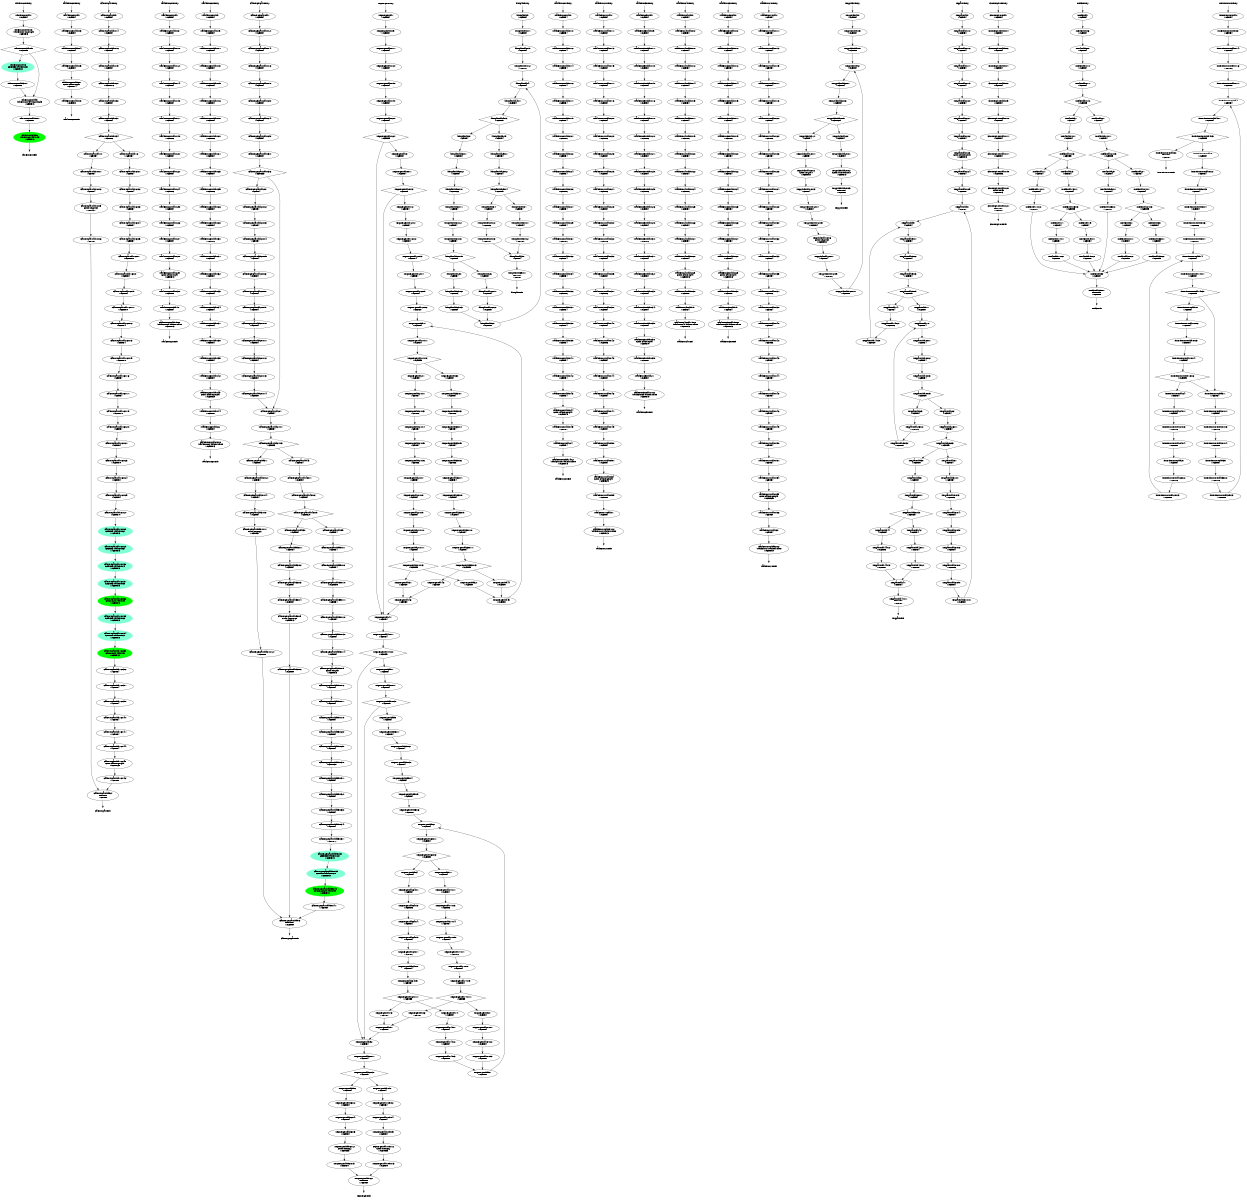 digraph "CFG" {
fontsize=10;
orientation="portrait";
rankdir="TB";
size="10,8";
_thrFunc0___bb [fontsize=10, label="\"_thrFunc0___bb\"\nWCET=4", width="0.01"];
_thrFunc0___bb__3 [fontsize=10, label="_thrFunc0___bb__3\n(_thrFunc0_)mysingle\nWCET=13", width="0.01"];
_thrFunc0___bb__5 [fontsize=10, label="\"_thrFunc0___bb__5\"\nWCET=5", shape=diamond, width="0.01"];
_thrFunc0___bb3 [color=aquamarine, fontsize=10, label="_thrFunc0___bb3\nCREATE _taskFunc8_\nWCET=13", style=filled, width="0.01"];
_thrFunc0___bb3__1 [fontsize=10, label="\"_thrFunc0___bb3__1\"\nWCET=0", width="0.01"];
_thrFunc0___bb5 [fontsize=10, label="_thrFunc0___bb5\n(_thrFunc0_)leaving_single\nWCET=13", width="0.01"];
_thrFunc0___bb5__1 [fontsize=10, label="\"_thrFunc0___bb5__1\"\nWCET=0", width="0.01"];
_thrFunc0___bb6 [color=green, fontsize=10, label="_thrFunc0___bb6\n(_thrFunc0_)taskwait\nWCET=13", style=filled, width="0.01"];
_thrFunc0__entry [color="white", fontsize=10, height="0.01", label="_thrFunc0__entry", width="0.01"];
_thrFunc0__exit [color="white", fontsize=10, label="_thrFunc0__exit", width="0.01"];
_taskFunc8___bb [fontsize=10, label="\"_taskFunc8___bb\"\nWCET=4", width="0.01"];
_taskFunc8___bb__3 [fontsize=10, label="\"_taskFunc8___bb__3\"\nWCET=4", width="0.01"];
_taskFunc8___bb__4 [fontsize=10, label="\"_taskFunc8___bb__4\"\nWCET=4", width="0.01"];
_taskFunc8___bb__5 [fontsize=10, label="\"_taskFunc8___bb__5\"\nWCET=4", width="0.01"];
_taskFunc8___bb__7 [fontsize=10, label="_taskFunc8___bb__7\nCALL cilksort_par\nWCET=14", width="0.01"];
_taskFunc8___bb__8 [fontsize=10, label="\"_taskFunc8___bb__8\"\nWCET=0", width="0.01"];
_taskFunc8__entry [color="white", fontsize=10, height="0.01", label="_taskFunc8__entry", width="0.01"];
_taskFunc8__exit [color="white", fontsize=10, label="_taskFunc8__exit", width="0.01"];
cilksort_par__bb [fontsize=10, label="\"cilksort_par__bb\"\nWCET=4", width="0.01"];
cilksort_par__bb__14 [fontsize=10, label="\"cilksort_par__bb__14\"\nWCET=4", width="0.01"];
cilksort_par__bb__16 [fontsize=10, label="\"cilksort_par__bb__16\"\nWCET=4", width="0.01"];
cilksort_par__bb__19 [fontsize=10, label="\"cilksort_par__bb__19\"\nWCET=4", width="0.01"];
cilksort_par__bb__21 [fontsize=10, label="\"cilksort_par__bb__21\"\nWCET=16", width="0.01"];
cilksort_par__bb__30 [fontsize=10, label="\"cilksort_par__bb__30\"\nWCET=4", width="0.01"];
cilksort_par__bb__31 [fontsize=10, label="\"cilksort_par__bb__31\"\nWCET=4", width="0.01"];
cilksort_par__bb__34 [fontsize=10, label="\"cilksort_par__bb__34\"\nWCET=6", shape=diamond, width="0.01"];
cilksort_par__bb10 [fontsize=10, label="\"cilksort_par__bb10\"\nWCET=4", width="0.01"];
cilksort_par__bb10__1 [fontsize=10, label="\"cilksort_par__bb10__1\"\nWCET=4", width="0.01"];
cilksort_par__bb10__2 [fontsize=10, label="\"cilksort_par__bb10__2\"\nWCET=4", width="0.01"];
cilksort_par__bb10__5 [fontsize=10, label="cilksort_par__bb10__5\nCALL seqquick\nWCET=21", width="0.01"];
cilksort_par__bb10__6 [fontsize=10, label="\"cilksort_par__bb10__6\"\nWCET=0", width="0.01"];
cilksort_par__bb16 [fontsize=10, label="\"cilksort_par__bb16\"\nWCET=4", width="0.01"];
cilksort_par__bb16__1 [fontsize=10, label="\"cilksort_par__bb16__1\"\nWCET=4", width="0.01"];
cilksort_par__bb16__2 [fontsize=10, label="\"cilksort_par__bb16__2\"\nWCET=4", width="0.01"];
cilksort_par__bb16__3 [fontsize=10, label="\"cilksort_par__bb16__3\"\nWCET=4", width="0.01"];
cilksort_par__bb16__4 [fontsize=10, label="\"cilksort_par__bb16__4\"\nWCET=4", width="0.01"];
cilksort_par__bb16__5 [fontsize=10, label="\"cilksort_par__bb16__5\"\nWCET=4", width="0.01"];
cilksort_par__bb16__7 [fontsize=10, label="\"cilksort_par__bb16__7\"\nWCET=10", width="0.01"];
cilksort_par__bb16__8 [fontsize=10, label="\"cilksort_par__bb16__8\"\nWCET=4", width="0.01"];
cilksort_par__bb16__9 [fontsize=10, label="\"cilksort_par__bb16__9\"\nWCET=4", width="0.01"];
cilksort_par__bb16__11 [fontsize=10, label="\"cilksort_par__bb16__11\"\nWCET=10", width="0.01"];
cilksort_par__bb16__12 [fontsize=10, label="\"cilksort_par__bb16__12\"\nWCET=4", width="0.01"];
cilksort_par__bb16__13 [fontsize=10, label="\"cilksort_par__bb16__13\"\nWCET=4", width="0.01"];
cilksort_par__bb16__15 [fontsize=10, label="\"cilksort_par__bb16__15\"\nWCET=10", width="0.01"];
cilksort_par__bb16__16 [fontsize=10, label="\"cilksort_par__bb16__16\"\nWCET=4", width="0.01"];
cilksort_par__bb16__17 [fontsize=10, label="\"cilksort_par__bb16__17\"\nWCET=4", width="0.01"];
cilksort_par__bb16__19 [fontsize=10, label="\"cilksort_par__bb16__19\"\nWCET=10", width="0.01"];
cilksort_par__bb16__20 [fontsize=10, label="\"cilksort_par__bb16__20\"\nWCET=4", width="0.01"];
cilksort_par__bb16__21 [fontsize=10, label="\"cilksort_par__bb16__21\"\nWCET=4", width="0.01"];
cilksort_par__bb16__23 [fontsize=10, label="\"cilksort_par__bb16__23\"\nWCET=10", width="0.01"];
cilksort_par__bb16__24 [fontsize=10, label="\"cilksort_par__bb16__24\"\nWCET=4", width="0.01"];
cilksort_par__bb16__25 [fontsize=10, label="\"cilksort_par__bb16__25\"\nWCET=4", width="0.01"];
cilksort_par__bb16__27 [fontsize=10, label="\"cilksort_par__bb16__27\"\nWCET=10", width="0.01"];
cilksort_par__bb16__28 [color=aquamarine, fontsize=10, label="cilksort_par__bb16__28\nCREATE _taskFunc2_\nWCET=13", style=filled, width="0.01"];
cilksort_par__bb16__29 [color=aquamarine, fontsize=10, label="cilksort_par__bb16__29\nCREATE _taskFunc3_\nWCET=13", style=filled, width="0.01"];
cilksort_par__bb16__30 [color=aquamarine, fontsize=10, label="cilksort_par__bb16__30\nCREATE _taskFunc4_\nWCET=13", style=filled, width="0.01"];
cilksort_par__bb16__31 [color=aquamarine, fontsize=10, label="cilksort_par__bb16__31\nCREATE _taskFunc5_\nWCET=13", style=filled, width="0.01"];
cilksort_par__bb16__32 [color=green, fontsize=10, label="cilksort_par__bb16__32\n(cilksort_par)taskwait\nWCET=13", style=filled, width="0.01"];
cilksort_par__bb16__33 [color=aquamarine, fontsize=10, label="cilksort_par__bb16__33\nCREATE _taskFunc6_\nWCET=13", style=filled, width="0.01"];
cilksort_par__bb16__34 [color=aquamarine, fontsize=10, label="cilksort_par__bb16__34\nCREATE _taskFunc7_\nWCET=13", style=filled, width="0.01"];
cilksort_par__bb16__35 [color=green, fontsize=10, label="cilksort_par__bb16__35\n(cilksort_par)taskwait\nWCET=13", style=filled, width="0.01"];
cilksort_par__bb16__36 [fontsize=10, label="\"cilksort_par__bb16__36\"\nWCET=4", width="0.01"];
cilksort_par__bb16__37 [fontsize=10, label="\"cilksort_par__bb16__37\"\nWCET=4", width="0.01"];
cilksort_par__bb16__39 [fontsize=10, label="\"cilksort_par__bb16__39\"\nWCET=4", width="0.01"];
cilksort_par__bb16__40 [fontsize=10, label="\"cilksort_par__bb16__40\"\nWCET=4", width="0.01"];
cilksort_par__bb16__41 [fontsize=10, label="\"cilksort_par__bb16__41\"\nWCET=4", width="0.01"];
cilksort_par__bb16__44 [fontsize=10, label="\"cilksort_par__bb16__44\"\nWCET=4", width="0.01"];
cilksort_par__bb16__45 [fontsize=10, label="cilksort_par__bb16__45\nCALL cilkmerge_par\nWCET=23", width="0.01"];
cilksort_par__bb16__46 [fontsize=10, label="\"cilksort_par__bb16__46\"\nWCET=0", width="0.01"];
cilksort_par__bb52 [fontsize=10, label="\"cilksort_par__bb52\"\nRETURN\nWCET=0", width="0.01"];
cilksort_par_entry [color="white", fontsize=10, height="0.01", label="cilksort_par_entry", width="0.01"];
cilksort_par_exit [color="white", fontsize=10, label="cilksort_par_exit", width="0.01"];
_taskFunc2___bb [fontsize=10, label="\"_taskFunc2___bb\"\nWCET=4", width="0.01"];
_taskFunc2___bb__8 [fontsize=10, label="\"_taskFunc2___bb__8\"\nWCET=4", width="0.01"];
_taskFunc2___bb__10 [fontsize=10, label="\"_taskFunc2___bb__10\"\nWCET=4", width="0.01"];
_taskFunc2___bb__12 [fontsize=10, label="\"_taskFunc2___bb__12\"\nWCET=4", width="0.01"];
_taskFunc2___bb__14 [fontsize=10, label="\"_taskFunc2___bb__14\"\nWCET=4", width="0.01"];
_taskFunc2___bb__15 [fontsize=10, label="\"_taskFunc2___bb__15\"\nWCET=4", width="0.01"];
_taskFunc2___bb__17 [fontsize=10, label="\"_taskFunc2___bb__17\"\nWCET=4", width="0.01"];
_taskFunc2___bb__19 [fontsize=10, label="\"_taskFunc2___bb__19\"\nWCET=6", width="0.01"];
_taskFunc2___bb__20 [fontsize=10, label="\"_taskFunc2___bb__20\"\nWCET=4", width="0.01"];
_taskFunc2___bb__22 [fontsize=10, label="\"_taskFunc2___bb__22\"\nWCET=4", width="0.01"];
_taskFunc2___bb__24 [fontsize=10, label="\"_taskFunc2___bb__24\"\nWCET=6", width="0.01"];
_taskFunc2___bb__25 [fontsize=10, label="\"_taskFunc2___bb__25\"\nWCET=4", width="0.01"];
_taskFunc2___bb__26 [fontsize=10, label="\"_taskFunc2___bb__26\"\nWCET=4", width="0.01"];
_taskFunc2___bb__27 [fontsize=10, label="\"_taskFunc2___bb__27\"\nWCET=4", width="0.01"];
_taskFunc2___bb__28 [fontsize=10, label="\"_taskFunc2___bb__28\"\nWCET=4", width="0.01"];
_taskFunc2___bb__29 [fontsize=10, label="_taskFunc2___bb__29\nCALL cilksort_par\nWCET=13", width="0.01"];
_taskFunc2___bb__30 [fontsize=10, label="\"_taskFunc2___bb__30\"\nWCET=0", width="0.01"];
_taskFunc2___bb15 [fontsize=10, label="\"_taskFunc2___bb15\"\nWCET=4", width="0.01"];
_taskFunc2___bb15__2 [fontsize=10, label="_taskFunc2___bb15__2\n(_taskFunc2_)taskenv_free\nWCET=13", width="0.01"];
_taskFunc2__entry [color="white", fontsize=10, height="0.01", label="_taskFunc2__entry", width="0.01"];
_taskFunc2__exit [color="white", fontsize=10, label="_taskFunc2__exit", width="0.01"];
_taskFunc6___bb [fontsize=10, label="\"_taskFunc6___bb\"\nWCET=4", width="0.01"];
_taskFunc6___bb__9 [fontsize=10, label="\"_taskFunc6___bb__9\"\nWCET=4", width="0.01"];
_taskFunc6___bb__11 [fontsize=10, label="\"_taskFunc6___bb__11\"\nWCET=4", width="0.01"];
_taskFunc6___bb__13 [fontsize=10, label="\"_taskFunc6___bb__13\"\nWCET=4", width="0.01"];
_taskFunc6___bb__15 [fontsize=10, label="\"_taskFunc6___bb__15\"\nWCET=4", width="0.01"];
_taskFunc6___bb__16 [fontsize=10, label="\"_taskFunc6___bb__16\"\nWCET=4", width="0.01"];
_taskFunc6___bb__18 [fontsize=10, label="\"_taskFunc6___bb__18\"\nWCET=4", width="0.01"];
_taskFunc6___bb__20 [fontsize=10, label="\"_taskFunc6___bb__20\"\nWCET=6", width="0.01"];
_taskFunc6___bb__21 [fontsize=10, label="\"_taskFunc6___bb__21\"\nWCET=4", width="0.01"];
_taskFunc6___bb__23 [fontsize=10, label="\"_taskFunc6___bb__23\"\nWCET=4", width="0.01"];
_taskFunc6___bb__25 [fontsize=10, label="\"_taskFunc6___bb__25\"\nWCET=6", width="0.01"];
_taskFunc6___bb__26 [fontsize=10, label="\"_taskFunc6___bb__26\"\nWCET=4", width="0.01"];
_taskFunc6___bb__28 [fontsize=10, label="\"_taskFunc6___bb__28\"\nWCET=4", width="0.01"];
_taskFunc6___bb__30 [fontsize=10, label="\"_taskFunc6___bb__30\"\nWCET=6", width="0.01"];
_taskFunc6___bb__31 [fontsize=10, label="\"_taskFunc6___bb__31\"\nWCET=4", width="0.01"];
_taskFunc6___bb__32 [fontsize=10, label="\"_taskFunc6___bb__32\"\nWCET=4", width="0.01"];
_taskFunc6___bb__33 [fontsize=10, label="\"_taskFunc6___bb__33\"\nWCET=4", width="0.01"];
_taskFunc6___bb__34 [fontsize=10, label="\"_taskFunc6___bb__34\"\nWCET=4", width="0.01"];
_taskFunc6___bb__37 [fontsize=10, label="\"_taskFunc6___bb__37\"\nWCET=4", width="0.01"];
_taskFunc6___bb__38 [fontsize=10, label="\"_taskFunc6___bb__38\"\nWCET=4", width="0.01"];
_taskFunc6___bb__39 [fontsize=10, label="\"_taskFunc6___bb__39\"\nWCET=4", width="0.01"];
_taskFunc6___bb__42 [fontsize=10, label="\"_taskFunc6___bb__42\"\nWCET=4", width="0.01"];
_taskFunc6___bb__43 [fontsize=10, label="_taskFunc6___bb__43\nCALL cilkmerge_par\nWCET=29", width="0.01"];
_taskFunc6___bb__44 [fontsize=10, label="\"_taskFunc6___bb__44\"\nWCET=0", width="0.01"];
_taskFunc6___bb26 [fontsize=10, label="\"_taskFunc6___bb26\"\nWCET=4", width="0.01"];
_taskFunc6___bb26__2 [fontsize=10, label="_taskFunc6___bb26__2\n(_taskFunc6_)taskenv_free\nWCET=13", width="0.01"];
_taskFunc6__entry [color="white", fontsize=10, height="0.01", label="_taskFunc6__entry", width="0.01"];
_taskFunc6__exit [color="white", fontsize=10, label="_taskFunc6__exit", width="0.01"];
cilkmerge_par__bb [fontsize=10, label="\"cilkmerge_par__bb\"\nWCET=4", width="0.01"];
cilkmerge_par__bb__12 [fontsize=10, label="\"cilkmerge_par__bb__12\"\nWCET=4", width="0.01"];
cilkmerge_par__bb__14 [fontsize=10, label="\"cilkmerge_par__bb__14\"\nWCET=4", width="0.01"];
cilkmerge_par__bb__16 [fontsize=10, label="\"cilkmerge_par__bb__16\"\nWCET=4", width="0.01"];
cilkmerge_par__bb__18 [fontsize=10, label="\"cilkmerge_par__bb__18\"\nWCET=4", width="0.01"];
cilkmerge_par__bb__23 [fontsize=10, label="\"cilkmerge_par__bb__23\"\nWCET=4", width="0.01"];
cilkmerge_par__bb__24 [fontsize=10, label="\"cilkmerge_par__bb__24\"\nWCET=4", width="0.01"];
cilkmerge_par__bb__29 [fontsize=10, label="\"cilkmerge_par__bb__29\"\nWCET=4", width="0.01"];
cilkmerge_par__bb__30 [fontsize=10, label="\"cilkmerge_par__bb__30\"\nWCET=4", width="0.01"];
cilkmerge_par__bb__36 [fontsize=10, label="\"cilkmerge_par__bb__36\"\nWCET=33", shape=diamond, width="0.01"];
cilkmerge_par__bb20 [fontsize=10, label="\"cilkmerge_par__bb20\"\nWCET=4", width="0.01"];
cilkmerge_par__bb20__2 [fontsize=10, label="\"cilkmerge_par__bb20__2\"\nWCET=4", width="0.01"];
cilkmerge_par__bb20__3 [fontsize=10, label="\"cilkmerge_par__bb20__3\"\nWCET=4", width="0.01"];
cilkmerge_par__bb20__4 [fontsize=10, label="\"cilkmerge_par__bb20__4\"\nWCET=4", width="0.01"];
cilkmerge_par__bb20__5 [fontsize=10, label="\"cilkmerge_par__bb20__5\"\nWCET=4", width="0.01"];
cilkmerge_par__bb20__6 [fontsize=10, label="\"cilkmerge_par__bb20__6\"\nWCET=4", width="0.01"];
cilkmerge_par__bb20__8 [fontsize=10, label="\"cilkmerge_par__bb20__8\"\nWCET=4", width="0.01"];
cilkmerge_par__bb20__9 [fontsize=10, label="\"cilkmerge_par__bb20__9\"\nWCET=4", width="0.01"];
cilkmerge_par__bb20__10 [fontsize=10, label="\"cilkmerge_par__bb20__10\"\nWCET=4", width="0.01"];
cilkmerge_par__bb20__11 [fontsize=10, label="\"cilkmerge_par__bb20__11\"\nWCET=4", width="0.01"];
cilkmerge_par__bb20__12 [fontsize=10, label="\"cilkmerge_par__bb20__12\"\nWCET=4", width="0.01"];
cilkmerge_par__bb20__13 [fontsize=10, label="\"cilkmerge_par__bb20__13\"\nWCET=4", width="0.01"];
cilkmerge_par__bb20__14 [fontsize=10, label="\"cilkmerge_par__bb20__14\"\nWCET=0", width="0.01"];
cilkmerge_par__bb27 [fontsize=10, label="\"cilkmerge_par__bb27\"\nWCET=4", width="0.01"];
cilkmerge_par__bb27__1 [fontsize=10, label="\"cilkmerge_par__bb27__1\"\nWCET=4", width="0.01"];
cilkmerge_par__bb27__3 [fontsize=10, label="\"cilkmerge_par__bb27__3\"\nWCET=5", shape=diamond, width="0.01"];
cilkmerge_par__bb31 [fontsize=10, label="\"cilkmerge_par__bb31\"\nWCET=4", width="0.01"];
cilkmerge_par__bb31__2 [fontsize=10, label="\"cilkmerge_par__bb31__2\"\nWCET=4", width="0.01"];
cilkmerge_par__bb31__4 [fontsize=10, label="\"cilkmerge_par__bb31__4\"\nWCET=4", width="0.01"];
cilkmerge_par__bb31__5 [fontsize=10, label="\"cilkmerge_par__bb31__5\"\nWCET=4", width="0.01"];
cilkmerge_par__bb31__11 [fontsize=10, label="cilkmerge_par__bb31__11\nCALL memcpy\nWCET=31", width="0.01"];
cilkmerge_par__bb31__12 [fontsize=10, label="\"cilkmerge_par__bb31__12\"\nWCET=0", width="0.01"];
cilkmerge_par__bb43 [fontsize=10, label="\"cilkmerge_par__bb43\"\nWCET=4", width="0.01"];
cilkmerge_par__bb43__1 [fontsize=10, label="\"cilkmerge_par__bb43__1\"\nWCET=4", width="0.01"];
cilkmerge_par__bb43__6 [fontsize=10, label="\"cilkmerge_par__bb43__6\"\nWCET=4", width="0.01"];
cilkmerge_par__bb43__9 [fontsize=10, label="\"cilkmerge_par__bb43__9\"\nWCET=20", shape=diamond, width="0.01"];
cilkmerge_par__bb53 [fontsize=10, label="\"cilkmerge_par__bb53\"\nWCET=4", width="0.01"];
cilkmerge_par__bb53__1 [fontsize=10, label="\"cilkmerge_par__bb53__1\"\nWCET=4", width="0.01"];
cilkmerge_par__bb53__2 [fontsize=10, label="\"cilkmerge_par__bb53__2\"\nWCET=4", width="0.01"];
cilkmerge_par__bb53__3 [fontsize=10, label="\"cilkmerge_par__bb53__3\"\nWCET=4", width="0.01"];
cilkmerge_par__bb53__4 [fontsize=10, label="\"cilkmerge_par__bb53__4\"\nWCET=4", width="0.01"];
cilkmerge_par__bb53__5 [fontsize=10, label="cilkmerge_par__bb53__5\nCALL seqmerge\nWCET=13", width="0.01"];
cilkmerge_par__bb53__6 [fontsize=10, label="\"cilkmerge_par__bb53__6\"\nWCET=0", width="0.01"];
cilkmerge_par__bb59 [fontsize=10, label="\"cilkmerge_par__bb59\"\nWCET=4", width="0.01"];
cilkmerge_par__bb59__1 [fontsize=10, label="\"cilkmerge_par__bb59__1\"\nWCET=4", width="0.01"];
cilkmerge_par__bb59__8 [fontsize=10, label="\"cilkmerge_par__bb59__8\"\nWCET=4", width="0.01"];
cilkmerge_par__bb59__10 [fontsize=10, label="\"cilkmerge_par__bb59__10\"\nWCET=38", width="0.01"];
cilkmerge_par__bb59__11 [fontsize=10, label="\"cilkmerge_par__bb59__11\"\nWCET=4", width="0.01"];
cilkmerge_par__bb59__12 [fontsize=10, label="\"cilkmerge_par__bb59__12\"\nWCET=4", width="0.01"];
cilkmerge_par__bb59__13 [fontsize=10, label="\"cilkmerge_par__bb59__13\"\nWCET=4", width="0.01"];
cilkmerge_par__bb59__14 [fontsize=10, label="\"cilkmerge_par__bb59__14\"\nWCET=4", width="0.01"];
cilkmerge_par__bb59__15 [fontsize=10, label="cilkmerge_par__bb59__15\nCALL binsplit\nWCET=13", width="0.01"];
cilkmerge_par__bb59__16 [fontsize=10, label="\"cilkmerge_par__bb59__16\"\nWCET=4", width="0.01"];
cilkmerge_par__bb59__17 [fontsize=10, label="\"cilkmerge_par__bb59__17\"\nWCET=4", width="0.01"];
cilkmerge_par__bb59__18 [fontsize=10, label="\"cilkmerge_par__bb59__18\"\nWCET=4", width="0.01"];
cilkmerge_par__bb59__23 [fontsize=10, label="\"cilkmerge_par__bb59__23\"\nWCET=4", width="0.01"];
cilkmerge_par__bb59__25 [fontsize=10, label="\"cilkmerge_par__bb59__25\"\nWCET=4", width="0.01"];
cilkmerge_par__bb59__30 [fontsize=10, label="\"cilkmerge_par__bb59__30\"\nWCET=38", width="0.01"];
cilkmerge_par__bb59__31 [fontsize=10, label="\"cilkmerge_par__bb59__31\"\nWCET=4", width="0.01"];
cilkmerge_par__bb59__32 [fontsize=10, label="\"cilkmerge_par__bb59__32\"\nWCET=4", width="0.01"];
cilkmerge_par__bb59__33 [fontsize=10, label="\"cilkmerge_par__bb59__33\"\nWCET=4", width="0.01"];
cilkmerge_par__bb59__34 [fontsize=10, label="\"cilkmerge_par__bb59__34\"\nWCET=4", width="0.01"];
cilkmerge_par__bb59__37 [fontsize=10, label="\"cilkmerge_par__bb59__37\"\nWCET=12", width="0.01"];
cilkmerge_par__bb59__38 [color=aquamarine, fontsize=10, label="cilkmerge_par__bb59__38\nCREATE _taskFunc0_\nWCET=13", style=filled, width="0.01"];
cilkmerge_par__bb59__39 [color=aquamarine, fontsize=10, label="cilkmerge_par__bb59__39\nCREATE _taskFunc1_\nWCET=13", style=filled, width="0.01"];
cilkmerge_par__bb59__40 [color=green, fontsize=10, label="cilkmerge_par__bb59__40\n(cilkmerge_par)taskwait\nWCET=13", style=filled, width="0.01"];
cilkmerge_par__bb59__41 [fontsize=10, label="\"cilkmerge_par__bb59__41\"\nWCET=0", width="0.01"];
cilkmerge_par__bb96 [fontsize=10, label="\"cilkmerge_par__bb96\"\nRETURN\nWCET=0", width="0.01"];
cilkmerge_par_entry [color="white", fontsize=10, height="0.01", label="cilkmerge_par_entry", width="0.01"];
cilkmerge_par_exit [color="white", fontsize=10, label="cilkmerge_par_exit", width="0.01"];
seqmerge__bb [fontsize=10, label="\"seqmerge__bb\"\nWCET=4", width="0.01"];
seqmerge__bb__9 [fontsize=10, label="\"seqmerge__bb__9\"\nWCET=4", width="0.01"];
seqmerge__bb__11 [fontsize=10, label="\"seqmerge__bb__11\"\nWCET=4", width="0.01"];
seqmerge__bb__13 [fontsize=10, label="\"seqmerge__bb__13\"\nWCET=4", width="0.01"];
seqmerge__bb__15 [fontsize=10, label="\"seqmerge__bb__15\"\nWCET=4", width="0.01"];
seqmerge__bb__19 [fontsize=10, label="\"seqmerge__bb__19\"\nWCET=4", width="0.01"];
seqmerge__bb__20 [fontsize=10, label="\"seqmerge__bb__20\"\nWCET=4", width="0.01"];
seqmerge__bb__22 [fontsize=10, label="\"seqmerge__bb__22\"\nWCET=5", shape=diamond, width="0.01"];
seqmerge__bb8 [fontsize=10, label="\"seqmerge__bb8\"\nWCET=4", width="0.01"];
seqmerge__bb8__1 [fontsize=10, label="\"seqmerge__bb8__1\"\nWCET=4", width="0.01"];
seqmerge__bb8__3 [fontsize=10, label="\"seqmerge__bb8__3\"\nWCET=5", shape=diamond, width="0.01"];
seqmerge__bb12 [fontsize=10, label="\"seqmerge__bb12\"\nWCET=4", width="0.01"];
seqmerge__bb12__1 [fontsize=10, label="\"seqmerge__bb12__1\"\nWCET=4", width="0.01"];
seqmerge__bb12__2 [fontsize=10, label="\"seqmerge__bb12__2\"\nWCET=4", width="0.01"];
seqmerge__bb12__3 [fontsize=10, label="\"seqmerge__bb12__3\"\nWCET=4", width="0.01"];
seqmerge__bb12__4 [fontsize=10, label="\"seqmerge__bb12__4\"\nWCET=4", width="0.01"];
seqmerge__bb12__5 [fontsize=10, label="\"seqmerge__bb12__5\"\nWCET=4", width="0.01"];
seqmerge__bb12__6 [fontsize=10, label="\"seqmerge__bb12__6\"\nWCET=0", width="0.01"];
seqmerge__bb17 [fontsize=10, label="\"seqmerge__bb17\"\nWCET=4", width="0.01"];
seqmerge__bb17__1 [fontsize=10, label="\"seqmerge__bb17__1\"\nWCET=4", width="0.01"];
seqmerge__bb17__3 [fontsize=10, label="\"seqmerge__bb17__3\"\nWCET=5", shape=diamond, width="0.01"];
seqmerge__bb21 [fontsize=10, label="\"seqmerge__bb21\"\nWCET=4", width="0.01"];
seqmerge__bb21__1 [fontsize=10, label="\"seqmerge__bb21__1\"\nWCET=4", width="0.01"];
seqmerge__bb21__3 [fontsize=10, label="\"seqmerge__bb21__3\"\nWCET=6", width="0.01"];
seqmerge__bb21__4 [fontsize=10, label="\"seqmerge__bb21__4\"\nWCET=4", width="0.01"];
seqmerge__bb21__5 [fontsize=10, label="\"seqmerge__bb21__5\"\nWCET=4", width="0.01"];
seqmerge__bb21__6 [fontsize=10, label="\"seqmerge__bb21__6\"\nWCET=6", width="0.01"];
seqmerge__bb21__7 [fontsize=10, label="\"seqmerge__bb21__7\"\nWCET=4", width="0.01"];
seqmerge__bb21__8 [fontsize=10, label="\"seqmerge__bb21__8\"\nWCET=4", width="0.01"];
seqmerge__bb21__9 [fontsize=10, label="\"seqmerge__bb21__9\"\nWCET=4", width="0.01"];
seqmerge__bb21__10 [fontsize=10, label="\"seqmerge__bb21__10\"\nWCET=4", width="0.01"];
seqmerge__bb21__11 [fontsize=10, label="\"seqmerge__bb21__11\"\nWCET=4", width="0.01"];
seqmerge__bb21__13 [fontsize=10, label="\"seqmerge__bb21__13\"\nWCET=5", shape=diamond, width="0.01"];
seqmerge__bb31 [fontsize=10, label="\"seqmerge__bb31\"\nWCET=0", width="0.01"];
seqmerge__bb32 [fontsize=10, label="\"seqmerge__bb32\"\nWCET=0", width="0.01"];
seqmerge__bb33 [fontsize=10, label="\"seqmerge__bb33\"\nWCET=4", width="0.01"];
seqmerge__bb33__1 [fontsize=10, label="\"seqmerge__bb33__1\"\nWCET=4", width="0.01"];
seqmerge__bb33__3 [fontsize=10, label="\"seqmerge__bb33__3\"\nWCET=6", width="0.01"];
seqmerge__bb33__4 [fontsize=10, label="\"seqmerge__bb33__4\"\nWCET=4", width="0.01"];
seqmerge__bb33__5 [fontsize=10, label="\"seqmerge__bb33__5\"\nWCET=4", width="0.01"];
seqmerge__bb33__6 [fontsize=10, label="\"seqmerge__bb33__6\"\nWCET=6", width="0.01"];
seqmerge__bb33__7 [fontsize=10, label="\"seqmerge__bb33__7\"\nWCET=4", width="0.01"];
seqmerge__bb33__8 [fontsize=10, label="\"seqmerge__bb33__8\"\nWCET=4", width="0.01"];
seqmerge__bb33__9 [fontsize=10, label="\"seqmerge__bb33__9\"\nWCET=4", width="0.01"];
seqmerge__bb33__10 [fontsize=10, label="\"seqmerge__bb33__10\"\nWCET=4", width="0.01"];
seqmerge__bb33__11 [fontsize=10, label="\"seqmerge__bb33__11\"\nWCET=4", width="0.01"];
seqmerge__bb33__13 [fontsize=10, label="\"seqmerge__bb33__13\"\nWCET=5", shape=diamond, width="0.01"];
seqmerge__bb43 [fontsize=10, label="\"seqmerge__bb43\"\nWCET=0", width="0.01"];
seqmerge__bb44 [fontsize=10, label="\"seqmerge__bb44\"\nWCET=0", width="0.01"];
seqmerge__bb45 [fontsize=10, label="\"seqmerge__bb45\"\nWCET=0", width="0.01"];
seqmerge__bb46 [fontsize=10, label="\"seqmerge__bb46\"\nWCET=0", width="0.01"];
seqmerge__bb47 [fontsize=10, label="\"seqmerge__bb47\"\nWCET=4", width="0.01"];
seqmerge__bb47__1 [fontsize=10, label="\"seqmerge__bb47__1\"\nWCET=4", width="0.01"];
seqmerge__bb47__3 [fontsize=10, label="\"seqmerge__bb47__3\"\nWCET=5", shape=diamond, width="0.01"];
seqmerge__bb51 [fontsize=10, label="\"seqmerge__bb51\"\nWCET=4", width="0.01"];
seqmerge__bb51__1 [fontsize=10, label="\"seqmerge__bb51__1\"\nWCET=4", width="0.01"];
seqmerge__bb51__3 [fontsize=10, label="\"seqmerge__bb51__3\"\nWCET=5", shape=diamond, width="0.01"];
seqmerge__bb55 [fontsize=10, label="\"seqmerge__bb55\"\nWCET=4", width="0.01"];
seqmerge__bb55__1 [fontsize=10, label="\"seqmerge__bb55__1\"\nWCET=4", width="0.01"];
seqmerge__bb55__2 [fontsize=10, label="\"seqmerge__bb55__2\"\nWCET=4", width="0.01"];
seqmerge__bb55__3 [fontsize=10, label="\"seqmerge__bb55__3\"\nWCET=4", width="0.01"];
seqmerge__bb55__4 [fontsize=10, label="\"seqmerge__bb55__4\"\nWCET=4", width="0.01"];
seqmerge__bb55__5 [fontsize=10, label="\"seqmerge__bb55__5\"\nWCET=4", width="0.01"];
seqmerge__bb55__6 [fontsize=10, label="\"seqmerge__bb55__6\"\nWCET=0", width="0.01"];
seqmerge__bb60 [fontsize=10, label="\"seqmerge__bb60\"\nWCET=4", width="0.01"];
seqmerge__bb60__1 [fontsize=10, label="\"seqmerge__bb60__1\"\nWCET=4", width="0.01"];
seqmerge__bb60__3 [fontsize=10, label="\"seqmerge__bb60__3\"\nWCET=5", shape=diamond, width="0.01"];
seqmerge__bb64 [fontsize=10, label="\"seqmerge__bb64\"\nWCET=4", width="0.01"];
seqmerge__bb64__1 [fontsize=10, label="\"seqmerge__bb64__1\"\nWCET=4", width="0.01"];
seqmerge__bb64__3 [fontsize=10, label="\"seqmerge__bb64__3\"\nWCET=6", width="0.01"];
seqmerge__bb64__4 [fontsize=10, label="\"seqmerge__bb64__4\"\nWCET=4", width="0.01"];
seqmerge__bb64__5 [fontsize=10, label="\"seqmerge__bb64__5\"\nWCET=4", width="0.01"];
seqmerge__bb64__7 [fontsize=10, label="\"seqmerge__bb64__7\"\nWCET=6", width="0.01"];
seqmerge__bb64__8 [fontsize=10, label="\"seqmerge__bb64__8\"\nWCET=4", width="0.01"];
seqmerge__bb64__9 [fontsize=10, label="\"seqmerge__bb64__9\"\nWCET=4", width="0.01"];
seqmerge__bb64__11 [fontsize=10, label="\"seqmerge__bb64__11\"\nWCET=5", shape=diamond, width="0.01"];
seqmerge__bb73 [fontsize=10, label="\"seqmerge__bb73\"\nWCET=0", width="0.01"];
seqmerge__bb74 [fontsize=10, label="\"seqmerge__bb74\"\nWCET=4", width="0.01"];
seqmerge__bb74__1 [fontsize=10, label="\"seqmerge__bb74__1\"\nWCET=4", width="0.01"];
seqmerge__bb74__2 [fontsize=10, label="\"seqmerge__bb74__2\"\nWCET=4", width="0.01"];
seqmerge__bb74__3 [fontsize=10, label="\"seqmerge__bb74__3\"\nWCET=0", width="0.01"];
seqmerge__bb77 [fontsize=10, label="\"seqmerge__bb77\"\nWCET=4", width="0.01"];
seqmerge__bb77__1 [fontsize=10, label="\"seqmerge__bb77__1\"\nWCET=4", width="0.01"];
seqmerge__bb77__3 [fontsize=10, label="\"seqmerge__bb77__3\"\nWCET=6", width="0.01"];
seqmerge__bb77__4 [fontsize=10, label="\"seqmerge__bb77__4\"\nWCET=4", width="0.01"];
seqmerge__bb77__5 [fontsize=10, label="\"seqmerge__bb77__5\"\nWCET=4", width="0.01"];
seqmerge__bb77__7 [fontsize=10, label="\"seqmerge__bb77__7\"\nWCET=6", width="0.01"];
seqmerge__bb77__8 [fontsize=10, label="\"seqmerge__bb77__8\"\nWCET=4", width="0.01"];
seqmerge__bb77__9 [fontsize=10, label="\"seqmerge__bb77__9\"\nWCET=4", width="0.01"];
seqmerge__bb77__11 [fontsize=10, label="\"seqmerge__bb77__11\"\nWCET=5", shape=diamond, width="0.01"];
seqmerge__bb86 [fontsize=10, label="\"seqmerge__bb86\"\nWCET=0", width="0.01"];
seqmerge__bb87 [fontsize=10, label="\"seqmerge__bb87\"\nWCET=4", width="0.01"];
seqmerge__bb87__1 [fontsize=10, label="\"seqmerge__bb87__1\"\nWCET=4", width="0.01"];
seqmerge__bb87__2 [fontsize=10, label="\"seqmerge__bb87__2\"\nWCET=4", width="0.01"];
seqmerge__bb87__3 [fontsize=10, label="\"seqmerge__bb87__3\"\nWCET=0", width="0.01"];
seqmerge__bb90 [fontsize=10, label="\"seqmerge__bb90\"\nWCET=0", width="0.01"];
seqmerge__bb91 [fontsize=10, label="\"seqmerge__bb91\"\nWCET=0", width="0.01"];
seqmerge__bb92 [fontsize=10, label="\"seqmerge__bb92\"\nWCET=4", width="0.01"];
seqmerge__bb92__1 [fontsize=10, label="\"seqmerge__bb92__1\"\nWCET=4", width="0.01"];
seqmerge__bb92__3 [fontsize=10, label="\"seqmerge__bb92__3\"\nWCET=5", shape=diamond, width="0.01"];
seqmerge__bb96 [fontsize=10, label="\"seqmerge__bb96\"\nWCET=4", width="0.01"];
seqmerge__bb96__2 [fontsize=10, label="\"seqmerge__bb96__2\"\nWCET=4", width="0.01"];
seqmerge__bb96__4 [fontsize=10, label="\"seqmerge__bb96__4\"\nWCET=4", width="0.01"];
seqmerge__bb96__5 [fontsize=10, label="\"seqmerge__bb96__5\"\nWCET=4", width="0.01"];
seqmerge__bb96__12 [fontsize=10, label="seqmerge__bb96__12\nCALL memcpy\nWCET=33", width="0.01"];
seqmerge__bb96__13 [fontsize=10, label="\"seqmerge__bb96__13\"\nWCET=0", width="0.01"];
seqmerge__bb109 [fontsize=10, label="\"seqmerge__bb109\"\nWCET=4", width="0.01"];
seqmerge__bb109__2 [fontsize=10, label="\"seqmerge__bb109__2\"\nWCET=4", width="0.01"];
seqmerge__bb109__4 [fontsize=10, label="\"seqmerge__bb109__4\"\nWCET=4", width="0.01"];
seqmerge__bb109__5 [fontsize=10, label="\"seqmerge__bb109__5\"\nWCET=4", width="0.01"];
seqmerge__bb109__12 [fontsize=10, label="seqmerge__bb109__12\nCALL memcpy\nWCET=33", width="0.01"];
seqmerge__bb109__13 [fontsize=10, label="\"seqmerge__bb109__13\"\nWCET=0", width="0.01"];
seqmerge__bb122 [fontsize=10, label="\"seqmerge__bb122\"\nRETURN\nWCET=0", width="0.01"];
seqmerge_entry [color="white", fontsize=10, height="0.01", label="seqmerge_entry", width="0.01"];
seqmerge_exit [color="white", fontsize=10, label="seqmerge_exit", width="0.01"];
binsplit__bb [fontsize=10, label="\"binsplit__bb\"\nWCET=4", width="0.01"];
binsplit__bb__7 [fontsize=10, label="\"binsplit__bb__7\"\nWCET=4", width="0.01"];
binsplit__bb__9 [fontsize=10, label="\"binsplit__bb__9\"\nWCET=4", width="0.01"];
binsplit__bb__12 [fontsize=10, label="\"binsplit__bb__12\"\nWCET=0", width="0.01"];
binsplit__bb4 [fontsize=10, label="\"binsplit__bb4\"\nWCET=4", width="0.01"];
binsplit__bb4__1 [fontsize=10, label="\"binsplit__bb4__1\"\nWCET=4", width="0.01"];
binsplit__bb4__3 [fontsize=10, label="\"binsplit__bb4__3\"\nWCET=5", shape=diamond, width="0.01"];
binsplit__bb8 [fontsize=10, label="\"binsplit__bb8\"\nWCET=4", width="0.01"];
binsplit__bb8__1 [fontsize=10, label="\"binsplit__bb8__1\"\nWCET=4", width="0.01"];
binsplit__bb8__2 [fontsize=10, label="\"binsplit__bb8__2\"\nWCET=4", width="0.01"];
binsplit__bb8__10 [fontsize=10, label="\"binsplit__bb8__10\"\nWCET=26", width="0.01"];
binsplit__bb8__11 [fontsize=10, label="\"binsplit__bb8__11\"\nWCET=4", width="0.01"];
binsplit__bb8__12 [fontsize=10, label="\"binsplit__bb8__12\"\nWCET=4", width="0.01"];
binsplit__bb8__13 [fontsize=10, label="\"binsplit__bb8__13\"\nWCET=4", width="0.01"];
binsplit__bb8__15 [fontsize=10, label="\"binsplit__bb8__15\"\nWCET=5", shape=diamond, width="0.01"];
binsplit__bb23 [fontsize=10, label="\"binsplit__bb23\"\nWCET=4", width="0.01"];
binsplit__bb23__2 [fontsize=10, label="\"binsplit__bb23__2\"\nWCET=6", width="0.01"];
binsplit__bb23__3 [fontsize=10, label="\"binsplit__bb23__3\"\nWCET=0", width="0.01"];
binsplit__bb26 [fontsize=10, label="\"binsplit__bb26\"\nWCET=4", width="0.01"];
binsplit__bb26__1 [fontsize=10, label="\"binsplit__bb26__1\"\nWCET=4", width="0.01"];
binsplit__bb26__2 [fontsize=10, label="\"binsplit__bb26__2\"\nWCET=0", width="0.01"];
binsplit__bb28 [fontsize=10, label="\"binsplit__bb28\"\nWCET=0", width="0.01"];
binsplit__bb29 [fontsize=10, label="\"binsplit__bb29\"\nWCET=4", width="0.01"];
binsplit__bb29__1 [fontsize=10, label="\"binsplit__bb29__1\"\nWCET=4", width="0.01"];
binsplit__bb29__2 [fontsize=10, label="\"binsplit__bb29__2\"\nWCET=4", width="0.01"];
binsplit__bb29__4 [fontsize=10, label="\"binsplit__bb29__4\"\nWCET=5", shape=diamond, width="0.01"];
binsplit__bb34 [fontsize=10, label="\"binsplit__bb34\"\nWCET=4", width="0.01"];
binsplit__bb34__2 [fontsize=10, label="\"binsplit__bb34__2\"\nWCET=6", width="0.01"];
binsplit__bb34__3 [fontsize=10, label="\"binsplit__bb34__3\"\nWCET=0", width="0.01"];
binsplit__bb37 [fontsize=10, label="\"binsplit__bb37\"\nWCET=4", width="0.01"];
binsplit__bb37__1 [fontsize=10, label="\"binsplit__bb37__1\"\nWCET=4", width="0.01"];
binsplit__bb37__2 [fontsize=10, label="\"binsplit__bb37__2\"\nWCET=0", width="0.01"];
binsplit__bb39 [fontsize=10, label="\"binsplit__bb39\"\nWCET=4", width="0.01"];
binsplit__bb39__1 [fontsize=10, label="\"binsplit__bb39__1\"\nRETURN\nWCET=0", width="0.01"];
binsplit_entry [color="white", fontsize=10, height="0.01", label="binsplit_entry", width="0.01"];
binsplit_exit [color="white", fontsize=10, label="binsplit_exit", width="0.01"];
_taskFunc0___bb [fontsize=10, label="\"_taskFunc0___bb\"\nWCET=4", width="0.01"];
_taskFunc0___bb__10 [fontsize=10, label="\"_taskFunc0___bb__10\"\nWCET=4", width="0.01"];
_taskFunc0___bb__12 [fontsize=10, label="\"_taskFunc0___bb__12\"\nWCET=4", width="0.01"];
_taskFunc0___bb__14 [fontsize=10, label="\"_taskFunc0___bb__14\"\nWCET=4", width="0.01"];
_taskFunc0___bb__16 [fontsize=10, label="\"_taskFunc0___bb__16\"\nWCET=4", width="0.01"];
_taskFunc0___bb__17 [fontsize=10, label="\"_taskFunc0___bb__17\"\nWCET=4", width="0.01"];
_taskFunc0___bb__19 [fontsize=10, label="\"_taskFunc0___bb__19\"\nWCET=4", width="0.01"];
_taskFunc0___bb__21 [fontsize=10, label="\"_taskFunc0___bb__21\"\nWCET=6", width="0.01"];
_taskFunc0___bb__22 [fontsize=10, label="\"_taskFunc0___bb__22\"\nWCET=4", width="0.01"];
_taskFunc0___bb__24 [fontsize=10, label="\"_taskFunc0___bb__24\"\nWCET=4", width="0.01"];
_taskFunc0___bb__26 [fontsize=10, label="\"_taskFunc0___bb__26\"\nWCET=6", width="0.01"];
_taskFunc0___bb__27 [fontsize=10, label="\"_taskFunc0___bb__27\"\nWCET=4", width="0.01"];
_taskFunc0___bb__29 [fontsize=10, label="\"_taskFunc0___bb__29\"\nWCET=4", width="0.01"];
_taskFunc0___bb__31 [fontsize=10, label="\"_taskFunc0___bb__31\"\nWCET=6", width="0.01"];
_taskFunc0___bb__32 [fontsize=10, label="\"_taskFunc0___bb__32\"\nWCET=4", width="0.01"];
_taskFunc0___bb__34 [fontsize=10, label="\"_taskFunc0___bb__34\"\nWCET=4", width="0.01"];
_taskFunc0___bb__36 [fontsize=10, label="\"_taskFunc0___bb__36\"\nWCET=6", width="0.01"];
_taskFunc0___bb__37 [fontsize=10, label="\"_taskFunc0___bb__37\"\nWCET=4", width="0.01"];
_taskFunc0___bb__38 [fontsize=10, label="\"_taskFunc0___bb__38\"\nWCET=4", width="0.01"];
_taskFunc0___bb__39 [fontsize=10, label="\"_taskFunc0___bb__39\"\nWCET=4", width="0.01"];
_taskFunc0___bb__41 [fontsize=10, label="\"_taskFunc0___bb__41\"\nWCET=4", width="0.01"];
_taskFunc0___bb__42 [fontsize=10, label="\"_taskFunc0___bb__42\"\nWCET=4", width="0.01"];
_taskFunc0___bb__43 [fontsize=10, label="\"_taskFunc0___bb__43\"\nWCET=4", width="0.01"];
_taskFunc0___bb__44 [fontsize=10, label="_taskFunc0___bb__44\nCALL cilkmerge_par\nWCET=15", width="0.01"];
_taskFunc0___bb__45 [fontsize=10, label="\"_taskFunc0___bb__45\"\nWCET=0", width="0.01"];
_taskFunc0___bb24 [fontsize=10, label="\"_taskFunc0___bb24\"\nWCET=4", width="0.01"];
_taskFunc0___bb24__2 [fontsize=10, label="_taskFunc0___bb24__2\n(_taskFunc0_)taskenv_free\nWCET=13", width="0.01"];
_taskFunc0__entry [color="white", fontsize=10, height="0.01", label="_taskFunc0__entry", width="0.01"];
_taskFunc0__exit [color="white", fontsize=10, label="_taskFunc0__exit", width="0.01"];
_taskFunc1___bb [fontsize=10, label="\"_taskFunc1___bb\"\nWCET=4", width="0.01"];
_taskFunc1___bb__11 [fontsize=10, label="\"_taskFunc1___bb__11\"\nWCET=4", width="0.01"];
_taskFunc1___bb__13 [fontsize=10, label="\"_taskFunc1___bb__13\"\nWCET=4", width="0.01"];
_taskFunc1___bb__15 [fontsize=10, label="\"_taskFunc1___bb__15\"\nWCET=4", width="0.01"];
_taskFunc1___bb__17 [fontsize=10, label="\"_taskFunc1___bb__17\"\nWCET=4", width="0.01"];
_taskFunc1___bb__18 [fontsize=10, label="\"_taskFunc1___bb__18\"\nWCET=4", width="0.01"];
_taskFunc1___bb__20 [fontsize=10, label="\"_taskFunc1___bb__20\"\nWCET=4", width="0.01"];
_taskFunc1___bb__22 [fontsize=10, label="\"_taskFunc1___bb__22\"\nWCET=6", width="0.01"];
_taskFunc1___bb__23 [fontsize=10, label="\"_taskFunc1___bb__23\"\nWCET=4", width="0.01"];
_taskFunc1___bb__25 [fontsize=10, label="\"_taskFunc1___bb__25\"\nWCET=4", width="0.01"];
_taskFunc1___bb__27 [fontsize=10, label="\"_taskFunc1___bb__27\"\nWCET=6", width="0.01"];
_taskFunc1___bb__28 [fontsize=10, label="\"_taskFunc1___bb__28\"\nWCET=4", width="0.01"];
_taskFunc1___bb__30 [fontsize=10, label="\"_taskFunc1___bb__30\"\nWCET=4", width="0.01"];
_taskFunc1___bb__32 [fontsize=10, label="\"_taskFunc1___bb__32\"\nWCET=6", width="0.01"];
_taskFunc1___bb__33 [fontsize=10, label="\"_taskFunc1___bb__33\"\nWCET=4", width="0.01"];
_taskFunc1___bb__35 [fontsize=10, label="\"_taskFunc1___bb__35\"\nWCET=4", width="0.01"];
_taskFunc1___bb__37 [fontsize=10, label="\"_taskFunc1___bb__37\"\nWCET=6", width="0.01"];
_taskFunc1___bb__38 [fontsize=10, label="\"_taskFunc1___bb__38\"\nWCET=4", width="0.01"];
_taskFunc1___bb__40 [fontsize=10, label="\"_taskFunc1___bb__40\"\nWCET=4", width="0.01"];
_taskFunc1___bb__42 [fontsize=10, label="\"_taskFunc1___bb__42\"\nWCET=6", width="0.01"];
_taskFunc1___bb__43 [fontsize=10, label="\"_taskFunc1___bb__43\"\nWCET=4", width="0.01"];
_taskFunc1___bb__44 [fontsize=10, label="\"_taskFunc1___bb__44\"\nWCET=4", width="0.01"];
_taskFunc1___bb__46 [fontsize=10, label="\"_taskFunc1___bb__46\"\nWCET=4", width="0.01"];
_taskFunc1___bb__47 [fontsize=10, label="\"_taskFunc1___bb__47\"\nWCET=4", width="0.01"];
_taskFunc1___bb__49 [fontsize=10, label="\"_taskFunc1___bb__49\"\nWCET=4", width="0.01"];
_taskFunc1___bb__50 [fontsize=10, label="\"_taskFunc1___bb__50\"\nWCET=4", width="0.01"];
_taskFunc1___bb__51 [fontsize=10, label="\"_taskFunc1___bb__51\"\nWCET=4", width="0.01"];
_taskFunc1___bb__54 [fontsize=10, label="_taskFunc1___bb__54\nCALL cilkmerge_par\nWCET=25", width="0.01"];
_taskFunc1___bb__55 [fontsize=10, label="\"_taskFunc1___bb__55\"\nWCET=0", width="0.01"];
_taskFunc1___bb31 [fontsize=10, label="\"_taskFunc1___bb31\"\nWCET=4", width="0.01"];
_taskFunc1___bb31__2 [fontsize=10, label="_taskFunc1___bb31__2\n(_taskFunc1_)taskenv_free\nWCET=13", width="0.01"];
_taskFunc1__entry [color="white", fontsize=10, height="0.01", label="_taskFunc1__entry", width="0.01"];
_taskFunc1__exit [color="white", fontsize=10, label="_taskFunc1__exit", width="0.01"];
_taskFunc5___bb [fontsize=10, label="\"_taskFunc5___bb\"\nWCET=4", width="0.01"];
_taskFunc5___bb__9 [fontsize=10, label="\"_taskFunc5___bb__9\"\nWCET=4", width="0.01"];
_taskFunc5___bb__11 [fontsize=10, label="\"_taskFunc5___bb__11\"\nWCET=4", width="0.01"];
_taskFunc5___bb__13 [fontsize=10, label="\"_taskFunc5___bb__13\"\nWCET=4", width="0.01"];
_taskFunc5___bb__15 [fontsize=10, label="\"_taskFunc5___bb__15\"\nWCET=4", width="0.01"];
_taskFunc5___bb__16 [fontsize=10, label="\"_taskFunc5___bb__16\"\nWCET=4", width="0.01"];
_taskFunc5___bb__18 [fontsize=10, label="\"_taskFunc5___bb__18\"\nWCET=4", width="0.01"];
_taskFunc5___bb__20 [fontsize=10, label="\"_taskFunc5___bb__20\"\nWCET=6", width="0.01"];
_taskFunc5___bb__21 [fontsize=10, label="\"_taskFunc5___bb__21\"\nWCET=4", width="0.01"];
_taskFunc5___bb__23 [fontsize=10, label="\"_taskFunc5___bb__23\"\nWCET=4", width="0.01"];
_taskFunc5___bb__25 [fontsize=10, label="\"_taskFunc5___bb__25\"\nWCET=6", width="0.01"];
_taskFunc5___bb__26 [fontsize=10, label="\"_taskFunc5___bb__26\"\nWCET=4", width="0.01"];
_taskFunc5___bb__28 [fontsize=10, label="\"_taskFunc5___bb__28\"\nWCET=4", width="0.01"];
_taskFunc5___bb__30 [fontsize=10, label="\"_taskFunc5___bb__30\"\nWCET=6", width="0.01"];
_taskFunc5___bb__31 [fontsize=10, label="\"_taskFunc5___bb__31\"\nWCET=4", width="0.01"];
_taskFunc5___bb__32 [fontsize=10, label="\"_taskFunc5___bb__32\"\nWCET=4", width="0.01"];
_taskFunc5___bb__33 [fontsize=10, label="\"_taskFunc5___bb__33\"\nWCET=4", width="0.01"];
_taskFunc5___bb__34 [fontsize=10, label="\"_taskFunc5___bb__34\"\nWCET=4", width="0.01"];
_taskFunc5___bb__35 [fontsize=10, label="\"_taskFunc5___bb__35\"\nWCET=4", width="0.01"];
_taskFunc5___bb__38 [fontsize=10, label="_taskFunc5___bb__38\nCALL cilksort_par\nWCET=19", width="0.01"];
_taskFunc5___bb__39 [fontsize=10, label="\"_taskFunc5___bb__39\"\nWCET=0", width="0.01"];
_taskFunc5___bb21 [fontsize=10, label="\"_taskFunc5___bb21\"\nWCET=4", width="0.01"];
_taskFunc5___bb21__2 [fontsize=10, label="_taskFunc5___bb21__2\n(_taskFunc5_)taskenv_free\nWCET=13", width="0.01"];
_taskFunc5__entry [color="white", fontsize=10, height="0.01", label="_taskFunc5__entry", width="0.01"];
_taskFunc5__exit [color="white", fontsize=10, label="_taskFunc5__exit", width="0.01"];
_taskFunc4___bb [fontsize=10, label="\"_taskFunc4___bb\"\nWCET=4", width="0.01"];
_taskFunc4___bb__8 [fontsize=10, label="\"_taskFunc4___bb__8\"\nWCET=4", width="0.01"];
_taskFunc4___bb__10 [fontsize=10, label="\"_taskFunc4___bb__10\"\nWCET=4", width="0.01"];
_taskFunc4___bb__12 [fontsize=10, label="\"_taskFunc4___bb__12\"\nWCET=4", width="0.01"];
_taskFunc4___bb__14 [fontsize=10, label="\"_taskFunc4___bb__14\"\nWCET=4", width="0.01"];
_taskFunc4___bb__15 [fontsize=10, label="\"_taskFunc4___bb__15\"\nWCET=4", width="0.01"];
_taskFunc4___bb__17 [fontsize=10, label="\"_taskFunc4___bb__17\"\nWCET=4", width="0.01"];
_taskFunc4___bb__19 [fontsize=10, label="\"_taskFunc4___bb__19\"\nWCET=6", width="0.01"];
_taskFunc4___bb__20 [fontsize=10, label="\"_taskFunc4___bb__20\"\nWCET=4", width="0.01"];
_taskFunc4___bb__22 [fontsize=10, label="\"_taskFunc4___bb__22\"\nWCET=4", width="0.01"];
_taskFunc4___bb__24 [fontsize=10, label="\"_taskFunc4___bb__24\"\nWCET=6", width="0.01"];
_taskFunc4___bb__25 [fontsize=10, label="\"_taskFunc4___bb__25\"\nWCET=4", width="0.01"];
_taskFunc4___bb__26 [fontsize=10, label="\"_taskFunc4___bb__26\"\nWCET=4", width="0.01"];
_taskFunc4___bb__27 [fontsize=10, label="\"_taskFunc4___bb__27\"\nWCET=4", width="0.01"];
_taskFunc4___bb__28 [fontsize=10, label="\"_taskFunc4___bb__28\"\nWCET=4", width="0.01"];
_taskFunc4___bb__29 [fontsize=10, label="_taskFunc4___bb__29\nCALL cilksort_par\nWCET=13", width="0.01"];
_taskFunc4___bb__30 [fontsize=10, label="\"_taskFunc4___bb__30\"\nWCET=0", width="0.01"];
_taskFunc4___bb15 [fontsize=10, label="\"_taskFunc4___bb15\"\nWCET=4", width="0.01"];
_taskFunc4___bb15__2 [fontsize=10, label="_taskFunc4___bb15__2\n(_taskFunc4_)taskenv_free\nWCET=13", width="0.01"];
_taskFunc4__entry [color="white", fontsize=10, height="0.01", label="_taskFunc4__entry", width="0.01"];
_taskFunc4__exit [color="white", fontsize=10, label="_taskFunc4__exit", width="0.01"];
_taskFunc3___bb [fontsize=10, label="\"_taskFunc3___bb\"\nWCET=4", width="0.01"];
_taskFunc3___bb__8 [fontsize=10, label="\"_taskFunc3___bb__8\"\nWCET=4", width="0.01"];
_taskFunc3___bb__10 [fontsize=10, label="\"_taskFunc3___bb__10\"\nWCET=4", width="0.01"];
_taskFunc3___bb__12 [fontsize=10, label="\"_taskFunc3___bb__12\"\nWCET=4", width="0.01"];
_taskFunc3___bb__14 [fontsize=10, label="\"_taskFunc3___bb__14\"\nWCET=4", width="0.01"];
_taskFunc3___bb__15 [fontsize=10, label="\"_taskFunc3___bb__15\"\nWCET=4", width="0.01"];
_taskFunc3___bb__17 [fontsize=10, label="\"_taskFunc3___bb__17\"\nWCET=4", width="0.01"];
_taskFunc3___bb__19 [fontsize=10, label="\"_taskFunc3___bb__19\"\nWCET=6", width="0.01"];
_taskFunc3___bb__20 [fontsize=10, label="\"_taskFunc3___bb__20\"\nWCET=4", width="0.01"];
_taskFunc3___bb__22 [fontsize=10, label="\"_taskFunc3___bb__22\"\nWCET=4", width="0.01"];
_taskFunc3___bb__24 [fontsize=10, label="\"_taskFunc3___bb__24\"\nWCET=6", width="0.01"];
_taskFunc3___bb__25 [fontsize=10, label="\"_taskFunc3___bb__25\"\nWCET=4", width="0.01"];
_taskFunc3___bb__26 [fontsize=10, label="\"_taskFunc3___bb__26\"\nWCET=4", width="0.01"];
_taskFunc3___bb__27 [fontsize=10, label="\"_taskFunc3___bb__27\"\nWCET=4", width="0.01"];
_taskFunc3___bb__28 [fontsize=10, label="\"_taskFunc3___bb__28\"\nWCET=4", width="0.01"];
_taskFunc3___bb__29 [fontsize=10, label="_taskFunc3___bb__29\nCALL cilksort_par\nWCET=13", width="0.01"];
_taskFunc3___bb__30 [fontsize=10, label="\"_taskFunc3___bb__30\"\nWCET=0", width="0.01"];
_taskFunc3___bb15 [fontsize=10, label="\"_taskFunc3___bb15\"\nWCET=4", width="0.01"];
_taskFunc3___bb15__2 [fontsize=10, label="_taskFunc3___bb15__2\n(_taskFunc3_)taskenv_free\nWCET=13", width="0.01"];
_taskFunc3__entry [color="white", fontsize=10, height="0.01", label="_taskFunc3__entry", width="0.01"];
_taskFunc3__exit [color="white", fontsize=10, label="_taskFunc3__exit", width="0.01"];
_taskFunc7___bb [fontsize=10, label="\"_taskFunc7___bb\"\nWCET=4", width="0.01"];
_taskFunc7___bb__11 [fontsize=10, label="\"_taskFunc7___bb__11\"\nWCET=4", width="0.01"];
_taskFunc7___bb__13 [fontsize=10, label="\"_taskFunc7___bb__13\"\nWCET=4", width="0.01"];
_taskFunc7___bb__15 [fontsize=10, label="\"_taskFunc7___bb__15\"\nWCET=4", width="0.01"];
_taskFunc7___bb__17 [fontsize=10, label="\"_taskFunc7___bb__17\"\nWCET=4", width="0.01"];
_taskFunc7___bb__18 [fontsize=10, label="\"_taskFunc7___bb__18\"\nWCET=4", width="0.01"];
_taskFunc7___bb__20 [fontsize=10, label="\"_taskFunc7___bb__20\"\nWCET=4", width="0.01"];
_taskFunc7___bb__22 [fontsize=10, label="\"_taskFunc7___bb__22\"\nWCET=6", width="0.01"];
_taskFunc7___bb__23 [fontsize=10, label="\"_taskFunc7___bb__23\"\nWCET=4", width="0.01"];
_taskFunc7___bb__25 [fontsize=10, label="\"_taskFunc7___bb__25\"\nWCET=4", width="0.01"];
_taskFunc7___bb__27 [fontsize=10, label="\"_taskFunc7___bb__27\"\nWCET=6", width="0.01"];
_taskFunc7___bb__28 [fontsize=10, label="\"_taskFunc7___bb__28\"\nWCET=4", width="0.01"];
_taskFunc7___bb__30 [fontsize=10, label="\"_taskFunc7___bb__30\"\nWCET=4", width="0.01"];
_taskFunc7___bb__32 [fontsize=10, label="\"_taskFunc7___bb__32\"\nWCET=6", width="0.01"];
_taskFunc7___bb__33 [fontsize=10, label="\"_taskFunc7___bb__33\"\nWCET=4", width="0.01"];
_taskFunc7___bb__35 [fontsize=10, label="\"_taskFunc7___bb__35\"\nWCET=4", width="0.01"];
_taskFunc7___bb__37 [fontsize=10, label="\"_taskFunc7___bb__37\"\nWCET=6", width="0.01"];
_taskFunc7___bb__38 [fontsize=10, label="\"_taskFunc7___bb__38\"\nWCET=4", width="0.01"];
_taskFunc7___bb__40 [fontsize=10, label="\"_taskFunc7___bb__40\"\nWCET=4", width="0.01"];
_taskFunc7___bb__42 [fontsize=10, label="\"_taskFunc7___bb__42\"\nWCET=6", width="0.01"];
_taskFunc7___bb__43 [fontsize=10, label="\"_taskFunc7___bb__43\"\nWCET=4", width="0.01"];
_taskFunc7___bb__44 [fontsize=10, label="\"_taskFunc7___bb__44\"\nWCET=4", width="0.01"];
_taskFunc7___bb__45 [fontsize=10, label="\"_taskFunc7___bb__45\"\nWCET=4", width="0.01"];
_taskFunc7___bb__46 [fontsize=10, label="\"_taskFunc7___bb__46\"\nWCET=4", width="0.01"];
_taskFunc7___bb__49 [fontsize=10, label="\"_taskFunc7___bb__49\"\nWCET=4", width="0.01"];
_taskFunc7___bb__50 [fontsize=10, label="\"_taskFunc7___bb__50\"\nWCET=4", width="0.01"];
_taskFunc7___bb__51 [fontsize=10, label="\"_taskFunc7___bb__51\"\nWCET=4", width="0.01"];
_taskFunc7___bb__54 [fontsize=10, label="\"_taskFunc7___bb__54\"\nWCET=4", width="0.01"];
_taskFunc7___bb__55 [fontsize=10, label="_taskFunc7___bb__55\nCALL cilkmerge_par\nWCET=29", width="0.01"];
_taskFunc7___bb__56 [fontsize=10, label="\"_taskFunc7___bb__56\"\nWCET=0", width="0.01"];
_taskFunc7___bb32 [fontsize=10, label="\"_taskFunc7___bb32\"\nWCET=4", width="0.01"];
_taskFunc7___bb32__2 [fontsize=10, label="_taskFunc7___bb32__2\n(_taskFunc7_)taskenv_free\nWCET=13", width="0.01"];
_taskFunc7__entry [color="white", fontsize=10, height="0.01", label="_taskFunc7__entry", width="0.01"];
_taskFunc7__exit [color="white", fontsize=10, label="_taskFunc7__exit", width="0.01"];
seqquick__bb [fontsize=10, label="\"seqquick__bb\"\nWCET=4", width="0.01"];
seqquick__bb__5 [fontsize=10, label="\"seqquick__bb__5\"\nWCET=4", width="0.01"];
seqquick__bb__8 [fontsize=10, label="\"seqquick__bb__8\"\nWCET=0", width="0.01"];
seqquick__bb2 [fontsize=10, label="\"seqquick__bb2\"\nWCET=4", width="0.01"];
seqquick__bb2__1 [fontsize=10, label="\"seqquick__bb2__1\"\nWCET=4", width="0.01"];
seqquick__bb2__6 [fontsize=10, label="\"seqquick__bb2__6\"\nWCET=4", width="0.01"];
seqquick__bb2__9 [fontsize=10, label="\"seqquick__bb2__9\"\nWCET=20", shape=diamond, width="0.01"];
seqquick__bb12 [fontsize=10, label="\"seqquick__bb12\"\nWCET=4", width="0.01"];
seqquick__bb12__1 [fontsize=10, label="\"seqquick__bb12__1\"\nWCET=4", width="0.01"];
seqquick__bb12__2 [fontsize=10, label="seqquick__bb12__2\nCALL seqpart\nWCET=13", width="0.01"];
seqquick__bb12__3 [fontsize=10, label="\"seqquick__bb12__3\"\nWCET=4", width="0.01"];
seqquick__bb12__4 [fontsize=10, label="\"seqquick__bb12__4\"\nWCET=4", width="0.01"];
seqquick__bb12__5 [fontsize=10, label="\"seqquick__bb12__5\"\nWCET=4", width="0.01"];
seqquick__bb12__6 [fontsize=10, label="seqquick__bb12__6\nCALL seqquick\nWCET=13", width="0.01"];
seqquick__bb12__7 [fontsize=10, label="\"seqquick__bb12__7\"\nWCET=4", width="0.01"];
seqquick__bb12__9 [fontsize=10, label="\"seqquick__bb12__9\"\nWCET=6", width="0.01"];
seqquick__bb12__10 [fontsize=10, label="\"seqquick__bb12__10\"\nWCET=0", width="0.01"];
seqquick__bb20 [fontsize=10, label="\"seqquick__bb20\"\nWCET=4", width="0.01"];
seqquick__bb20__1 [fontsize=10, label="\"seqquick__bb20__1\"\nWCET=4", width="0.01"];
seqquick__bb20__2 [fontsize=10, label="seqquick__bb20__2\nCALL insertion_sort\nWCET=13", width="0.01"];
seqquick__bb20__3 [fontsize=10, label="\"seqquick__bb20__3\"\nRETURN\nWCET=0", width="0.01"];
seqquick_entry [color="white", fontsize=10, height="0.01", label="seqquick_entry", width="0.01"];
seqquick_exit [color="white", fontsize=10, label="seqquick_exit", width="0.01"];
seqpart__bb [fontsize=10, label="\"seqpart__bb\"\nWCET=4", width="0.01"];
seqpart__bb__10 [fontsize=10, label="\"seqpart__bb__10\"\nWCET=4", width="0.01"];
seqpart__bb__16 [fontsize=10, label="\"seqpart__bb__16\"\nWCET=4", width="0.01"];
seqpart__bb__17 [fontsize=10, label="\"seqpart__bb__17\"\nWCET=4", width="0.01"];
seqpart__bb__19 [fontsize=10, label="\"seqpart__bb__19\"\nWCET=4", width="0.01"];
seqpart__bb__20 [fontsize=10, label="\"seqpart__bb__20\"\nWCET=4", width="0.01"];
seqpart__bb__21 [fontsize=10, label="\"seqpart__bb__21\"\nWCET=4", width="0.01"];
seqpart__bb__22 [fontsize=10, label="\"seqpart__bb__22\"\nWCET=4", width="0.01"];
seqpart__bb__23 [fontsize=10, label="seqpart__bb__23\nCALL choose_pivot\nWCET=13", width="0.01"];
seqpart__bb__24 [fontsize=10, label="\"seqpart__bb__24\"\nWCET=4", width="0.01"];
seqpart__bb__25 [fontsize=10, label="\"seqpart__bb__25\"\nWCET=0", width="0.01"];
seqpart__bb8 [fontsize=10, label="\"seqpart__bb8\"\nWCET=0", width="0.01"];
seqpart__bb9 [fontsize=10, label="\"seqpart__bb9\"\nWCET=4", width="0.01"];
seqpart__bb9__1 [fontsize=10, label="\"seqpart__bb9__1\"\nWCET=4", width="0.01"];
seqpart__bb9__2 [fontsize=10, label="\"seqpart__bb9__2\"\nWCET=4", width="0.01"];
seqpart__bb9__3 [fontsize=10, label="\"seqpart__bb9__3\"\nWCET=4", width="0.01"];
seqpart__bb9__5 [fontsize=10, label="\"seqpart__bb9__5\"\nWCET=5", shape=diamond, width="0.01"];
seqpart__bb14 [fontsize=10, label="\"seqpart__bb14\"\nWCET=4", width="0.01"];
seqpart__bb14__2 [fontsize=10, label="\"seqpart__bb14__2\"\nWCET=6", width="0.01"];
seqpart__bb14__3 [fontsize=10, label="\"seqpart__bb14__3\"\nWCET=0", width="0.01"];
seqpart__bb17 [fontsize=10, label="\"seqpart__bb17\"\nWCET=0", width="0.01"];
seqpart__bb18 [fontsize=10, label="\"seqpart__bb18\"\nWCET=4", width="0.01"];
seqpart__bb18__1 [fontsize=10, label="\"seqpart__bb18__1\"\nWCET=4", width="0.01"];
seqpart__bb18__2 [fontsize=10, label="\"seqpart__bb18__2\"\nWCET=4", width="0.01"];
seqpart__bb18__3 [fontsize=10, label="\"seqpart__bb18__3\"\nWCET=4", width="0.01"];
seqpart__bb18__5 [fontsize=10, label="\"seqpart__bb18__5\"\nWCET=5", shape=diamond, width="0.01"];
seqpart__bb23 [fontsize=10, label="\"seqpart__bb23\"\nWCET=4", width="0.01"];
seqpart__bb23__2 [fontsize=10, label="\"seqpart__bb23__2\"\nWCET=6", width="0.01"];
seqpart__bb23__3 [fontsize=10, label="\"seqpart__bb23__3\"\nWCET=0", width="0.01"];
seqpart__bb26 [fontsize=10, label="\"seqpart__bb26\"\nWCET=4", width="0.01"];
seqpart__bb26__1 [fontsize=10, label="\"seqpart__bb26__1\"\nWCET=4", width="0.01"];
seqpart__bb26__3 [fontsize=10, label="\"seqpart__bb26__3\"\nWCET=5", shape=diamond, width="0.01"];
seqpart__bb30 [fontsize=10, label="\"seqpart__bb30\"\nWCET=0", width="0.01"];
seqpart__bb31 [fontsize=10, label="\"seqpart__bb31\"\nWCET=4", width="0.01"];
seqpart__bb31__1 [fontsize=10, label="\"seqpart__bb31__1\"\nWCET=4", width="0.01"];
seqpart__bb31__3 [fontsize=10, label="\"seqpart__bb31__3\"\nWCET=6", width="0.01"];
seqpart__bb31__4 [fontsize=10, label="\"seqpart__bb31__4\"\nWCET=4", width="0.01"];
seqpart__bb31__5 [fontsize=10, label="\"seqpart__bb31__5\"\nWCET=4", width="0.01"];
seqpart__bb31__6 [fontsize=10, label="\"seqpart__bb31__6\"\nWCET=4", width="0.01"];
seqpart__bb31__8 [fontsize=10, label="\"seqpart__bb31__8\"\nWCET=6", width="0.01"];
seqpart__bb31__9 [fontsize=10, label="\"seqpart__bb31__9\"\nWCET=4", width="0.01"];
seqpart__bb31__10 [fontsize=10, label="\"seqpart__bb31__10\"\nWCET=0", width="0.01"];
seqpart__bb38 [fontsize=10, label="\"seqpart__bb38\"\nWCET=4", width="0.01"];
seqpart__bb38__1 [fontsize=10, label="\"seqpart__bb38__1\"\nWCET=4", width="0.01"];
seqpart__bb38__3 [fontsize=10, label="\"seqpart__bb38__3\"\nWCET=5", shape=diamond, width="0.01"];
seqpart__bb42 [fontsize=10, label="\"seqpart__bb42\"\nWCET=4", width="0.01"];
seqpart__bb42__1 [fontsize=10, label="\"seqpart__bb42__1\"\nWCET=4", width="0.01"];
seqpart__bb42__2 [fontsize=10, label="\"seqpart__bb42__2\"\nWCET=0", width="0.01"];
seqpart__bb44 [fontsize=10, label="\"seqpart__bb44\"\nWCET=4", width="0.01"];
seqpart__bb44__2 [fontsize=10, label="\"seqpart__bb44__2\"\nWCET=6", width="0.01"];
seqpart__bb44__3 [fontsize=10, label="\"seqpart__bb44__3\"\nWCET=0", width="0.01"];
seqpart__bb47 [fontsize=10, label="\"seqpart__bb47\"\nWCET=4", width="0.01"];
seqpart__bb47__1 [fontsize=10, label="\"seqpart__bb47__1\"\nRETURN\nWCET=0", width="0.01"];
seqpart_entry [color="white", fontsize=10, height="0.01", label="seqpart_entry", width="0.01"];
seqpart_exit [color="white", fontsize=10, label="seqpart_exit", width="0.01"];
choose_pivot__bb [fontsize=10, label="\"choose_pivot__bb\"\nWCET=4", width="0.01"];
choose_pivot__bb__4 [fontsize=10, label="\"choose_pivot__bb__4\"\nWCET=4", width="0.01"];
choose_pivot__bb__6 [fontsize=10, label="\"choose_pivot__bb__6\"\nWCET=4", width="0.01"];
choose_pivot__bb__7 [fontsize=10, label="\"choose_pivot__bb__7\"\nWCET=4", width="0.01"];
choose_pivot__bb__8 [fontsize=10, label="\"choose_pivot__bb__8\"\nWCET=4", width="0.01"];
choose_pivot__bb__9 [fontsize=10, label="\"choose_pivot__bb__9\"\nWCET=4", width="0.01"];
choose_pivot__bb__10 [fontsize=10, label="\"choose_pivot__bb__10\"\nWCET=4", width="0.01"];
choose_pivot__bb__11 [fontsize=10, label="\"choose_pivot__bb__11\"\nWCET=4", width="0.01"];
choose_pivot__bb__17 [fontsize=10, label="\"choose_pivot__bb__17\"\nWCET=4", width="0.01"];
choose_pivot__bb__19 [fontsize=10, label="\"choose_pivot__bb__19\"\nWCET=36", width="0.01"];
choose_pivot__bb__20 [fontsize=10, label="choose_pivot__bb__20\nCALL med3\nWCET=13", width="0.01"];
choose_pivot__bb__21 [fontsize=10, label="\"choose_pivot__bb__21\"\nRETURN\nWCET=0", width="0.01"];
choose_pivot_entry [color="white", fontsize=10, height="0.01", label="choose_pivot_entry", width="0.01"];
choose_pivot_exit [color="white", fontsize=10, label="choose_pivot_exit", width="0.01"];
med3__bb [fontsize=10, label="\"med3__bb\"\nWCET=4", width="0.01"];
med3__bb__6 [fontsize=10, label="\"med3__bb__6\"\nWCET=4", width="0.01"];
med3__bb__8 [fontsize=10, label="\"med3__bb__8\"\nWCET=4", width="0.01"];
med3__bb__10 [fontsize=10, label="\"med3__bb__10\"\nWCET=4", width="0.01"];
med3__bb__11 [fontsize=10, label="\"med3__bb__11\"\nWCET=4", width="0.01"];
med3__bb__13 [fontsize=10, label="\"med3__bb__13\"\nWCET=5", shape=diamond, width="0.01"];
med3__bb7 [fontsize=10, label="\"med3__bb7\"\nWCET=4", width="0.01"];
med3__bb7__1 [fontsize=10, label="\"med3__bb7__1\"\nWCET=4", width="0.01"];
med3__bb7__3 [fontsize=10, label="\"med3__bb7__3\"\nWCET=5", shape=diamond, width="0.01"];
med3__bb11 [fontsize=10, label="\"med3__bb11\"\nWCET=4", width="0.01"];
med3__bb11__1 [fontsize=10, label="\"med3__bb11__1\"\nWCET=4", width="0.01"];
med3__bb11__2 [fontsize=10, label="\"med3__bb11__2\"\nWCET=0", width="0.01"];
med3__bb13 [fontsize=10, label="\"med3__bb13\"\nWCET=4", width="0.01"];
med3__bb13__1 [fontsize=10, label="\"med3__bb13__1\"\nWCET=4", width="0.01"];
med3__bb13__3 [fontsize=10, label="\"med3__bb13__3\"\nWCET=5", shape=diamond, width="0.01"];
med3__bb17 [fontsize=10, label="\"med3__bb17\"\nWCET=4", width="0.01"];
med3__bb17__1 [fontsize=10, label="\"med3__bb17__1\"\nWCET=4", width="0.01"];
med3__bb17__2 [fontsize=10, label="\"med3__bb17__2\"\nWCET=0", width="0.01"];
med3__bb19 [fontsize=10, label="\"med3__bb19\"\nWCET=4", width="0.01"];
med3__bb19__1 [fontsize=10, label="\"med3__bb19__1\"\nWCET=4", width="0.01"];
med3__bb19__2 [fontsize=10, label="\"med3__bb19__2\"\nWCET=0", width="0.01"];
med3__bb21 [fontsize=10, label="\"med3__bb21\"\nWCET=4", width="0.01"];
med3__bb21__1 [fontsize=10, label="\"med3__bb21__1\"\nWCET=4", width="0.01"];
med3__bb21__3 [fontsize=10, label="\"med3__bb21__3\"\nWCET=5", shape=diamond, width="0.01"];
med3__bb25 [fontsize=10, label="\"med3__bb25\"\nWCET=4", width="0.01"];
med3__bb25__1 [fontsize=10, label="\"med3__bb25__1\"\nWCET=4", width="0.01"];
med3__bb25__2 [fontsize=10, label="\"med3__bb25__2\"\nWCET=0", width="0.01"];
med3__bb27 [fontsize=10, label="\"med3__bb27\"\nWCET=4", width="0.01"];
med3__bb27__1 [fontsize=10, label="\"med3__bb27__1\"\nWCET=4", width="0.01"];
med3__bb27__3 [fontsize=10, label="\"med3__bb27__3\"\nWCET=5", shape=diamond, width="0.01"];
med3__bb31 [fontsize=10, label="\"med3__bb31\"\nWCET=4", width="0.01"];
med3__bb31__1 [fontsize=10, label="\"med3__bb31__1\"\nWCET=4", width="0.01"];
med3__bb31__2 [fontsize=10, label="\"med3__bb31__2\"\nWCET=0", width="0.01"];
med3__bb33 [fontsize=10, label="\"med3__bb33\"\nWCET=4", width="0.01"];
med3__bb33__1 [fontsize=10, label="\"med3__bb33__1\"\nWCET=4", width="0.01"];
med3__bb33__2 [fontsize=10, label="\"med3__bb33__2\"\nWCET=0", width="0.01"];
med3__bb35 [fontsize=10, label="\"med3__bb35\"\nWCET=4", width="0.01"];
med3__bb35__1 [fontsize=10, label="\"med3__bb35__1\"\nRETURN\nWCET=0", width="0.01"];
med3_entry [color="white", fontsize=10, height="0.01", label="med3_entry", width="0.01"];
med3_exit [color="white", fontsize=10, label="med3_exit", width="0.01"];
insertion_sort__bb [fontsize=10, label="\"insertion_sort__bb\"\nWCET=4", width="0.01"];
insertion_sort__bb__8 [fontsize=10, label="\"insertion_sort__bb__8\"\nWCET=4", width="0.01"];
insertion_sort__bb__14 [fontsize=10, label="\"insertion_sort__bb__14\"\nWCET=4", width="0.01"];
insertion_sort__bb__16 [fontsize=10, label="\"insertion_sort__bb__16\"\nWCET=6", width="0.01"];
insertion_sort__bb__17 [fontsize=10, label="\"insertion_sort__bb__17\"\nWCET=0", width="0.01"];
insertion_sort__bb4 [fontsize=10, label="\"insertion_sort__bb4\"\nWCET=4", width="0.01"];
insertion_sort__bb4__1 [fontsize=10, label="\"insertion_sort__bb4__1\"\nWCET=4", width="0.01"];
insertion_sort__bb4__3 [fontsize=10, label="\"insertion_sort__bb4__3\"\nWCET=5", shape=diamond, width="0.01"];
insertion_sort__bb8 [fontsize=10, label="\"insertion_sort__bb8\"\nWCET=4", width="0.01"];
insertion_sort__bb8__2 [fontsize=10, label="\"insertion_sort__bb8__2\"\nWCET=4", width="0.01"];
insertion_sort__bb8__3 [fontsize=10, label="\"insertion_sort__bb8__3\"\nWCET=4", width="0.01"];
insertion_sort__bb8__4 [fontsize=10, label="\"insertion_sort__bb8__4\"\nWCET=4", width="0.01"];
insertion_sort__bb8__6 [fontsize=10, label="\"insertion_sort__bb8__6\"\nWCET=6", width="0.01"];
insertion_sort__bb8__7 [fontsize=10, label="\"insertion_sort__bb8__7\"\nWCET=0", width="0.01"];
insertion_sort__bb14 [fontsize=10, label="\"insertion_sort__bb14\"\nWCET=4", width="0.01"];
insertion_sort__bb14__1 [fontsize=10, label="\"insertion_sort__bb14__1\"\nWCET=4", width="0.01"];
insertion_sort__bb14__3 [fontsize=10, label="\"insertion_sort__bb14__3\"\nWCET=5", shape=diamond, width="0.01"];
insertion_sort__bb18 [fontsize=10, label="\"insertion_sort__bb18\"\nWCET=4", width="0.01"];
insertion_sort__bb18__2 [fontsize=10, label="\"insertion_sort__bb18__2\"\nWCET=4", width="0.01"];
insertion_sort__bb18__3 [fontsize=10, label="\"insertion_sort__bb18__3\"\nWCET=4", width="0.01"];
insertion_sort__bb18__4 [fontsize=10, label="\"insertion_sort__bb18__4\"\nWCET=4", width="0.01"];
insertion_sort__bb18__6 [fontsize=10, label="\"insertion_sort__bb18__6\"\nWCET=5", shape=diamond, width="0.01"];
insertion_sort__bb24 [fontsize=10, label="\"insertion_sort__bb24\"\nWCET=4", width="0.01"];
insertion_sort__bb24__1 [fontsize=10, label="\"insertion_sort__bb24__1\"\nWCET=4", width="0.01"];
insertion_sort__bb24__3 [fontsize=10, label="\"insertion_sort__bb24__3\"\nWCET=6", width="0.01"];
insertion_sort__bb24__4 [fontsize=10, label="\"insertion_sort__bb24__4\"\nWCET=0", width="0.01"];
insertion_sort__bb28 [fontsize=10, label="\"insertion_sort__bb28\"\nWCET=4", width="0.01"];
insertion_sort__bb28__2 [fontsize=10, label="\"insertion_sort__bb28__2\"\nWCET=6", width="0.01"];
insertion_sort__bb28__3 [fontsize=10, label="\"insertion_sort__bb28__3\"\nWCET=0", width="0.01"];
insertion_sort__bb31 [fontsize=10, label="\"insertion_sort__bb31\"\nWCET=4", width="0.01"];
insertion_sort__bb31__1 [fontsize=10, label="\"insertion_sort__bb31__1\"\nWCET=4", width="0.01"];
insertion_sort__bb31__3 [fontsize=10, label="\"insertion_sort__bb31__3\"\nWCET=6", width="0.01"];
insertion_sort__bb31__4 [fontsize=10, label="\"insertion_sort__bb31__4\"\nWCET=0", width="0.01"];
insertion_sort__bb35 [fontsize=10, label="\"insertion_sort__bb35\"\nWCET=4", width="0.01"];
insertion_sort__bb35__2 [fontsize=10, label="\"insertion_sort__bb35__2\"\nWCET=6", width="0.01"];
insertion_sort__bb35__3 [fontsize=10, label="\"insertion_sort__bb35__3\"\nWCET=0", width="0.01"];
insertion_sort__bb38 [fontsize=10, label="\"insertion_sort__bb38\"\nRETURN\nWCET=0", width="0.01"];
insertion_sort_entry [color="white", fontsize=10, height="0.01", label="insertion_sort_entry", width="0.01"];
insertion_sort_exit [color="white", fontsize=10, label="insertion_sort_exit", width="0.01"];
_thrFunc0___bb -> _thrFunc0___bb__3  [key=0];
_thrFunc0___bb__3 -> _thrFunc0___bb__5  [key=0];
_thrFunc0___bb__5 -> _thrFunc0___bb3  [key=0];
_thrFunc0___bb__5 -> _thrFunc0___bb5  [key=0];
_thrFunc0___bb3 -> _thrFunc0___bb3__1  [key=0];
_thrFunc0___bb3__1 -> _thrFunc0___bb5  [key=0];
_thrFunc0___bb5 -> _thrFunc0___bb5__1  [key=0];
_thrFunc0___bb5__1 -> _thrFunc0___bb6  [key=0];
_thrFunc0___bb6 -> _thrFunc0__exit  [key=0];
_thrFunc0__entry -> _thrFunc0___bb  [key=0];
_taskFunc8___bb -> _taskFunc8___bb__3  [key=0];
_taskFunc8___bb__3 -> _taskFunc8___bb__4  [key=0];
_taskFunc8___bb__4 -> _taskFunc8___bb__5  [key=0];
_taskFunc8___bb__5 -> _taskFunc8___bb__7  [key=0];
_taskFunc8___bb__7 -> _taskFunc8___bb__8  [key=0];
_taskFunc8___bb__8 -> _taskFunc8__exit  [key=0];
_taskFunc8__entry -> _taskFunc8___bb  [key=0];
cilksort_par__bb -> cilksort_par__bb__14  [key=0];
cilksort_par__bb__14 -> cilksort_par__bb__16  [key=0];
cilksort_par__bb__16 -> cilksort_par__bb__19  [key=0];
cilksort_par__bb__19 -> cilksort_par__bb__21  [key=0];
cilksort_par__bb__21 -> cilksort_par__bb__30  [key=0];
cilksort_par__bb__30 -> cilksort_par__bb__31  [key=0];
cilksort_par__bb__31 -> cilksort_par__bb__34  [key=0];
cilksort_par__bb__34 -> cilksort_par__bb10  [key=0];
cilksort_par__bb__34 -> cilksort_par__bb16  [key=0];
cilksort_par__bb10 -> cilksort_par__bb10__1  [key=0];
cilksort_par__bb10__1 -> cilksort_par__bb10__2  [key=0];
cilksort_par__bb10__2 -> cilksort_par__bb10__5  [key=0];
cilksort_par__bb10__5 -> cilksort_par__bb10__6  [key=0];
cilksort_par__bb10__6 -> cilksort_par__bb52  [key=0];
cilksort_par__bb16 -> cilksort_par__bb16__1  [key=0];
cilksort_par__bb16__1 -> cilksort_par__bb16__2  [key=0];
cilksort_par__bb16__2 -> cilksort_par__bb16__3  [key=0];
cilksort_par__bb16__3 -> cilksort_par__bb16__4  [key=0];
cilksort_par__bb16__4 -> cilksort_par__bb16__5  [key=0];
cilksort_par__bb16__5 -> cilksort_par__bb16__7  [key=0];
cilksort_par__bb16__7 -> cilksort_par__bb16__8  [key=0];
cilksort_par__bb16__8 -> cilksort_par__bb16__9  [key=0];
cilksort_par__bb16__9 -> cilksort_par__bb16__11  [key=0];
cilksort_par__bb16__11 -> cilksort_par__bb16__12  [key=0];
cilksort_par__bb16__12 -> cilksort_par__bb16__13  [key=0];
cilksort_par__bb16__13 -> cilksort_par__bb16__15  [key=0];
cilksort_par__bb16__15 -> cilksort_par__bb16__16  [key=0];
cilksort_par__bb16__16 -> cilksort_par__bb16__17  [key=0];
cilksort_par__bb16__17 -> cilksort_par__bb16__19  [key=0];
cilksort_par__bb16__19 -> cilksort_par__bb16__20  [key=0];
cilksort_par__bb16__20 -> cilksort_par__bb16__21  [key=0];
cilksort_par__bb16__21 -> cilksort_par__bb16__23  [key=0];
cilksort_par__bb16__23 -> cilksort_par__bb16__24  [key=0];
cilksort_par__bb16__24 -> cilksort_par__bb16__25  [key=0];
cilksort_par__bb16__25 -> cilksort_par__bb16__27  [key=0];
cilksort_par__bb16__27 -> cilksort_par__bb16__28  [key=0];
cilksort_par__bb16__28 -> cilksort_par__bb16__29  [key=0];
cilksort_par__bb16__29 -> cilksort_par__bb16__30  [key=0];
cilksort_par__bb16__30 -> cilksort_par__bb16__31  [key=0];
cilksort_par__bb16__31 -> cilksort_par__bb16__32  [key=0];
cilksort_par__bb16__32 -> cilksort_par__bb16__33  [key=0];
cilksort_par__bb16__33 -> cilksort_par__bb16__34  [key=0];
cilksort_par__bb16__34 -> cilksort_par__bb16__35  [key=0];
cilksort_par__bb16__35 -> cilksort_par__bb16__36  [key=0];
cilksort_par__bb16__36 -> cilksort_par__bb16__37  [key=0];
cilksort_par__bb16__37 -> cilksort_par__bb16__39  [key=0];
cilksort_par__bb16__39 -> cilksort_par__bb16__40  [key=0];
cilksort_par__bb16__40 -> cilksort_par__bb16__41  [key=0];
cilksort_par__bb16__41 -> cilksort_par__bb16__44  [key=0];
cilksort_par__bb16__44 -> cilksort_par__bb16__45  [key=0];
cilksort_par__bb16__45 -> cilksort_par__bb16__46  [key=0];
cilksort_par__bb16__46 -> cilksort_par__bb52  [key=0];
cilksort_par__bb52 -> cilksort_par_exit  [key=0];
cilksort_par_entry -> cilksort_par__bb  [key=0];
_taskFunc2___bb -> _taskFunc2___bb__8  [key=0];
_taskFunc2___bb__8 -> _taskFunc2___bb__10  [key=0];
_taskFunc2___bb__10 -> _taskFunc2___bb__12  [key=0];
_taskFunc2___bb__12 -> _taskFunc2___bb__14  [key=0];
_taskFunc2___bb__14 -> _taskFunc2___bb__15  [key=0];
_taskFunc2___bb__15 -> _taskFunc2___bb__17  [key=0];
_taskFunc2___bb__17 -> _taskFunc2___bb__19  [key=0];
_taskFunc2___bb__19 -> _taskFunc2___bb__20  [key=0];
_taskFunc2___bb__20 -> _taskFunc2___bb__22  [key=0];
_taskFunc2___bb__22 -> _taskFunc2___bb__24  [key=0];
_taskFunc2___bb__24 -> _taskFunc2___bb__25  [key=0];
_taskFunc2___bb__25 -> _taskFunc2___bb__26  [key=0];
_taskFunc2___bb__26 -> _taskFunc2___bb__27  [key=0];
_taskFunc2___bb__27 -> _taskFunc2___bb__28  [key=0];
_taskFunc2___bb__28 -> _taskFunc2___bb__29  [key=0];
_taskFunc2___bb__29 -> _taskFunc2___bb__30  [key=0];
_taskFunc2___bb__30 -> _taskFunc2___bb15  [key=0];
_taskFunc2___bb15 -> _taskFunc2___bb15__2  [key=0];
_taskFunc2___bb15__2 -> _taskFunc2__exit  [key=0];
_taskFunc2__entry -> _taskFunc2___bb  [key=0];
_taskFunc6___bb -> _taskFunc6___bb__9  [key=0];
_taskFunc6___bb__9 -> _taskFunc6___bb__11  [key=0];
_taskFunc6___bb__11 -> _taskFunc6___bb__13  [key=0];
_taskFunc6___bb__13 -> _taskFunc6___bb__15  [key=0];
_taskFunc6___bb__15 -> _taskFunc6___bb__16  [key=0];
_taskFunc6___bb__16 -> _taskFunc6___bb__18  [key=0];
_taskFunc6___bb__18 -> _taskFunc6___bb__20  [key=0];
_taskFunc6___bb__20 -> _taskFunc6___bb__21  [key=0];
_taskFunc6___bb__21 -> _taskFunc6___bb__23  [key=0];
_taskFunc6___bb__23 -> _taskFunc6___bb__25  [key=0];
_taskFunc6___bb__25 -> _taskFunc6___bb__26  [key=0];
_taskFunc6___bb__26 -> _taskFunc6___bb__28  [key=0];
_taskFunc6___bb__28 -> _taskFunc6___bb__30  [key=0];
_taskFunc6___bb__30 -> _taskFunc6___bb__31  [key=0];
_taskFunc6___bb__31 -> _taskFunc6___bb__32  [key=0];
_taskFunc6___bb__32 -> _taskFunc6___bb__33  [key=0];
_taskFunc6___bb__33 -> _taskFunc6___bb__34  [key=0];
_taskFunc6___bb__34 -> _taskFunc6___bb__37  [key=0];
_taskFunc6___bb__37 -> _taskFunc6___bb__38  [key=0];
_taskFunc6___bb__38 -> _taskFunc6___bb__39  [key=0];
_taskFunc6___bb__39 -> _taskFunc6___bb__42  [key=0];
_taskFunc6___bb__42 -> _taskFunc6___bb__43  [key=0];
_taskFunc6___bb__43 -> _taskFunc6___bb__44  [key=0];
_taskFunc6___bb__44 -> _taskFunc6___bb26  [key=0];
_taskFunc6___bb26 -> _taskFunc6___bb26__2  [key=0];
_taskFunc6___bb26__2 -> _taskFunc6__exit  [key=0];
_taskFunc6__entry -> _taskFunc6___bb  [key=0];
cilkmerge_par__bb -> cilkmerge_par__bb__12  [key=0];
cilkmerge_par__bb__12 -> cilkmerge_par__bb__14  [key=0];
cilkmerge_par__bb__14 -> cilkmerge_par__bb__16  [key=0];
cilkmerge_par__bb__16 -> cilkmerge_par__bb__18  [key=0];
cilkmerge_par__bb__18 -> cilkmerge_par__bb__23  [key=0];
cilkmerge_par__bb__23 -> cilkmerge_par__bb__24  [key=0];
cilkmerge_par__bb__24 -> cilkmerge_par__bb__29  [key=0];
cilkmerge_par__bb__29 -> cilkmerge_par__bb__30  [key=0];
cilkmerge_par__bb__30 -> cilkmerge_par__bb__36  [key=0];
cilkmerge_par__bb__36 -> cilkmerge_par__bb20  [key=0];
cilkmerge_par__bb__36 -> cilkmerge_par__bb27  [key=0];
cilkmerge_par__bb20 -> cilkmerge_par__bb20__2  [key=0];
cilkmerge_par__bb20__2 -> cilkmerge_par__bb20__3  [key=0];
cilkmerge_par__bb20__3 -> cilkmerge_par__bb20__4  [key=0];
cilkmerge_par__bb20__4 -> cilkmerge_par__bb20__5  [key=0];
cilkmerge_par__bb20__5 -> cilkmerge_par__bb20__6  [key=0];
cilkmerge_par__bb20__6 -> cilkmerge_par__bb20__8  [key=0];
cilkmerge_par__bb20__8 -> cilkmerge_par__bb20__9  [key=0];
cilkmerge_par__bb20__9 -> cilkmerge_par__bb20__10  [key=0];
cilkmerge_par__bb20__10 -> cilkmerge_par__bb20__11  [key=0];
cilkmerge_par__bb20__11 -> cilkmerge_par__bb20__12  [key=0];
cilkmerge_par__bb20__12 -> cilkmerge_par__bb20__13  [key=0];
cilkmerge_par__bb20__13 -> cilkmerge_par__bb20__14  [key=0];
cilkmerge_par__bb20__14 -> cilkmerge_par__bb27  [key=0];
cilkmerge_par__bb27 -> cilkmerge_par__bb27__1  [key=0];
cilkmerge_par__bb27__1 -> cilkmerge_par__bb27__3  [key=0];
cilkmerge_par__bb27__3 -> cilkmerge_par__bb31  [key=0];
cilkmerge_par__bb27__3 -> cilkmerge_par__bb43  [key=0];
cilkmerge_par__bb31 -> cilkmerge_par__bb31__2  [key=0];
cilkmerge_par__bb31__2 -> cilkmerge_par__bb31__4  [key=0];
cilkmerge_par__bb31__4 -> cilkmerge_par__bb31__5  [key=0];
cilkmerge_par__bb31__5 -> cilkmerge_par__bb31__11  [key=0];
cilkmerge_par__bb31__11 -> cilkmerge_par__bb31__12  [key=0];
cilkmerge_par__bb31__12 -> cilkmerge_par__bb96  [key=0];
cilkmerge_par__bb43 -> cilkmerge_par__bb43__1  [key=0];
cilkmerge_par__bb43__1 -> cilkmerge_par__bb43__6  [key=0];
cilkmerge_par__bb43__6 -> cilkmerge_par__bb43__9  [key=0];
cilkmerge_par__bb43__9 -> cilkmerge_par__bb53  [key=0];
cilkmerge_par__bb43__9 -> cilkmerge_par__bb59  [key=0];
cilkmerge_par__bb53 -> cilkmerge_par__bb53__1  [key=0];
cilkmerge_par__bb53__1 -> cilkmerge_par__bb53__2  [key=0];
cilkmerge_par__bb53__2 -> cilkmerge_par__bb53__3  [key=0];
cilkmerge_par__bb53__3 -> cilkmerge_par__bb53__4  [key=0];
cilkmerge_par__bb53__4 -> cilkmerge_par__bb53__5  [key=0];
cilkmerge_par__bb53__5 -> cilkmerge_par__bb53__6  [key=0];
cilkmerge_par__bb53__6 -> cilkmerge_par__bb96  [key=0];
cilkmerge_par__bb59 -> cilkmerge_par__bb59__1  [key=0];
cilkmerge_par__bb59__1 -> cilkmerge_par__bb59__8  [key=0];
cilkmerge_par__bb59__8 -> cilkmerge_par__bb59__10  [key=0];
cilkmerge_par__bb59__10 -> cilkmerge_par__bb59__11  [key=0];
cilkmerge_par__bb59__11 -> cilkmerge_par__bb59__12  [key=0];
cilkmerge_par__bb59__12 -> cilkmerge_par__bb59__13  [key=0];
cilkmerge_par__bb59__13 -> cilkmerge_par__bb59__14  [key=0];
cilkmerge_par__bb59__14 -> cilkmerge_par__bb59__15  [key=0];
cilkmerge_par__bb59__15 -> cilkmerge_par__bb59__16  [key=0];
cilkmerge_par__bb59__16 -> cilkmerge_par__bb59__17  [key=0];
cilkmerge_par__bb59__17 -> cilkmerge_par__bb59__18  [key=0];
cilkmerge_par__bb59__18 -> cilkmerge_par__bb59__23  [key=0];
cilkmerge_par__bb59__23 -> cilkmerge_par__bb59__25  [key=0];
cilkmerge_par__bb59__25 -> cilkmerge_par__bb59__30  [key=0];
cilkmerge_par__bb59__30 -> cilkmerge_par__bb59__31  [key=0];
cilkmerge_par__bb59__31 -> cilkmerge_par__bb59__32  [key=0];
cilkmerge_par__bb59__32 -> cilkmerge_par__bb59__33  [key=0];
cilkmerge_par__bb59__33 -> cilkmerge_par__bb59__34  [key=0];
cilkmerge_par__bb59__34 -> cilkmerge_par__bb59__37  [key=0];
cilkmerge_par__bb59__37 -> cilkmerge_par__bb59__38  [key=0];
cilkmerge_par__bb59__38 -> cilkmerge_par__bb59__39  [key=0];
cilkmerge_par__bb59__39 -> cilkmerge_par__bb59__40  [key=0];
cilkmerge_par__bb59__40 -> cilkmerge_par__bb59__41  [key=0];
cilkmerge_par__bb59__41 -> cilkmerge_par__bb96  [key=0];
cilkmerge_par__bb96 -> cilkmerge_par_exit  [key=0];
cilkmerge_par_entry -> cilkmerge_par__bb  [key=0];
seqmerge__bb -> seqmerge__bb__9  [key=0];
seqmerge__bb__9 -> seqmerge__bb__11  [key=0];
seqmerge__bb__11 -> seqmerge__bb__13  [key=0];
seqmerge__bb__13 -> seqmerge__bb__15  [key=0];
seqmerge__bb__15 -> seqmerge__bb__19  [key=0];
seqmerge__bb__19 -> seqmerge__bb__20  [key=0];
seqmerge__bb__20 -> seqmerge__bb__22  [key=0];
seqmerge__bb__22 -> seqmerge__bb8  [key=0];
seqmerge__bb__22 -> seqmerge__bb47  [key=0];
seqmerge__bb8 -> seqmerge__bb8__1  [key=0];
seqmerge__bb8__1 -> seqmerge__bb8__3  [key=0];
seqmerge__bb8__3 -> seqmerge__bb12  [key=0];
seqmerge__bb8__3 -> seqmerge__bb47  [key=0];
seqmerge__bb12 -> seqmerge__bb12__1  [key=0];
seqmerge__bb12__1 -> seqmerge__bb12__2  [key=0];
seqmerge__bb12__2 -> seqmerge__bb12__3  [key=0];
seqmerge__bb12__3 -> seqmerge__bb12__4  [key=0];
seqmerge__bb12__4 -> seqmerge__bb12__5  [key=0];
seqmerge__bb12__5 -> seqmerge__bb12__6  [key=0];
seqmerge__bb12__6 -> seqmerge__bb17  [key=0];
seqmerge__bb17 -> seqmerge__bb17__1  [key=0];
seqmerge__bb17__1 -> seqmerge__bb17__3  [key=0];
seqmerge__bb17__3 -> seqmerge__bb21  [key=0];
seqmerge__bb17__3 -> seqmerge__bb33  [key=0];
seqmerge__bb21 -> seqmerge__bb21__1  [key=0];
seqmerge__bb21__1 -> seqmerge__bb21__3  [key=0];
seqmerge__bb21__3 -> seqmerge__bb21__4  [key=0];
seqmerge__bb21__4 -> seqmerge__bb21__5  [key=0];
seqmerge__bb21__5 -> seqmerge__bb21__6  [key=0];
seqmerge__bb21__6 -> seqmerge__bb21__7  [key=0];
seqmerge__bb21__7 -> seqmerge__bb21__8  [key=0];
seqmerge__bb21__8 -> seqmerge__bb21__9  [key=0];
seqmerge__bb21__9 -> seqmerge__bb21__10  [key=0];
seqmerge__bb21__10 -> seqmerge__bb21__11  [key=0];
seqmerge__bb21__11 -> seqmerge__bb21__13  [key=0];
seqmerge__bb21__13 -> seqmerge__bb31  [key=0];
seqmerge__bb21__13 -> seqmerge__bb32  [key=0];
seqmerge__bb31 -> seqmerge__bb46  [key=0];
seqmerge__bb32 -> seqmerge__bb45  [key=0];
seqmerge__bb33 -> seqmerge__bb33__1  [key=0];
seqmerge__bb33__1 -> seqmerge__bb33__3  [key=0];
seqmerge__bb33__3 -> seqmerge__bb33__4  [key=0];
seqmerge__bb33__4 -> seqmerge__bb33__5  [key=0];
seqmerge__bb33__5 -> seqmerge__bb33__6  [key=0];
seqmerge__bb33__6 -> seqmerge__bb33__7  [key=0];
seqmerge__bb33__7 -> seqmerge__bb33__8  [key=0];
seqmerge__bb33__8 -> seqmerge__bb33__9  [key=0];
seqmerge__bb33__9 -> seqmerge__bb33__10  [key=0];
seqmerge__bb33__10 -> seqmerge__bb33__11  [key=0];
seqmerge__bb33__11 -> seqmerge__bb33__13  [key=0];
seqmerge__bb33__13 -> seqmerge__bb43  [key=0];
seqmerge__bb33__13 -> seqmerge__bb44  [key=0];
seqmerge__bb43 -> seqmerge__bb46  [key=0];
seqmerge__bb44 -> seqmerge__bb45  [key=0];
seqmerge__bb45 -> seqmerge__bb17  [key=0];
seqmerge__bb46 -> seqmerge__bb47  [key=0];
seqmerge__bb47 -> seqmerge__bb47__1  [key=0];
seqmerge__bb47__1 -> seqmerge__bb47__3  [key=0];
seqmerge__bb47__3 -> seqmerge__bb51  [key=0];
seqmerge__bb47__3 -> seqmerge__bb92  [key=0];
seqmerge__bb51 -> seqmerge__bb51__1  [key=0];
seqmerge__bb51__1 -> seqmerge__bb51__3  [key=0];
seqmerge__bb51__3 -> seqmerge__bb55  [key=0];
seqmerge__bb51__3 -> seqmerge__bb92  [key=0];
seqmerge__bb55 -> seqmerge__bb55__1  [key=0];
seqmerge__bb55__1 -> seqmerge__bb55__2  [key=0];
seqmerge__bb55__2 -> seqmerge__bb55__3  [key=0];
seqmerge__bb55__3 -> seqmerge__bb55__4  [key=0];
seqmerge__bb55__4 -> seqmerge__bb55__5  [key=0];
seqmerge__bb55__5 -> seqmerge__bb55__6  [key=0];
seqmerge__bb55__6 -> seqmerge__bb60  [key=0];
seqmerge__bb60 -> seqmerge__bb60__1  [key=0];
seqmerge__bb60__1 -> seqmerge__bb60__3  [key=0];
seqmerge__bb60__3 -> seqmerge__bb64  [key=0];
seqmerge__bb60__3 -> seqmerge__bb77  [key=0];
seqmerge__bb64 -> seqmerge__bb64__1  [key=0];
seqmerge__bb64__1 -> seqmerge__bb64__3  [key=0];
seqmerge__bb64__3 -> seqmerge__bb64__4  [key=0];
seqmerge__bb64__4 -> seqmerge__bb64__5  [key=0];
seqmerge__bb64__5 -> seqmerge__bb64__7  [key=0];
seqmerge__bb64__7 -> seqmerge__bb64__8  [key=0];
seqmerge__bb64__8 -> seqmerge__bb64__9  [key=0];
seqmerge__bb64__9 -> seqmerge__bb64__11  [key=0];
seqmerge__bb64__11 -> seqmerge__bb73  [key=0];
seqmerge__bb64__11 -> seqmerge__bb74  [key=0];
seqmerge__bb73 -> seqmerge__bb91  [key=0];
seqmerge__bb74 -> seqmerge__bb74__1  [key=0];
seqmerge__bb74__1 -> seqmerge__bb74__2  [key=0];
seqmerge__bb74__2 -> seqmerge__bb74__3  [key=0];
seqmerge__bb74__3 -> seqmerge__bb90  [key=0];
seqmerge__bb77 -> seqmerge__bb77__1  [key=0];
seqmerge__bb77__1 -> seqmerge__bb77__3  [key=0];
seqmerge__bb77__3 -> seqmerge__bb77__4  [key=0];
seqmerge__bb77__4 -> seqmerge__bb77__5  [key=0];
seqmerge__bb77__5 -> seqmerge__bb77__7  [key=0];
seqmerge__bb77__7 -> seqmerge__bb77__8  [key=0];
seqmerge__bb77__8 -> seqmerge__bb77__9  [key=0];
seqmerge__bb77__9 -> seqmerge__bb77__11  [key=0];
seqmerge__bb77__11 -> seqmerge__bb86  [key=0];
seqmerge__bb77__11 -> seqmerge__bb87  [key=0];
seqmerge__bb86 -> seqmerge__bb91  [key=0];
seqmerge__bb87 -> seqmerge__bb87__1  [key=0];
seqmerge__bb87__1 -> seqmerge__bb87__2  [key=0];
seqmerge__bb87__2 -> seqmerge__bb87__3  [key=0];
seqmerge__bb87__3 -> seqmerge__bb90  [key=0];
seqmerge__bb90 -> seqmerge__bb60  [key=0];
seqmerge__bb91 -> seqmerge__bb92  [key=0];
seqmerge__bb92 -> seqmerge__bb92__1  [key=0];
seqmerge__bb92__1 -> seqmerge__bb92__3  [key=0];
seqmerge__bb92__3 -> seqmerge__bb96  [key=0];
seqmerge__bb92__3 -> seqmerge__bb109  [key=0];
seqmerge__bb96 -> seqmerge__bb96__2  [key=0];
seqmerge__bb96__2 -> seqmerge__bb96__4  [key=0];
seqmerge__bb96__4 -> seqmerge__bb96__5  [key=0];
seqmerge__bb96__5 -> seqmerge__bb96__12  [key=0];
seqmerge__bb96__12 -> seqmerge__bb96__13  [key=0];
seqmerge__bb96__13 -> seqmerge__bb122  [key=0];
seqmerge__bb109 -> seqmerge__bb109__2  [key=0];
seqmerge__bb109__2 -> seqmerge__bb109__4  [key=0];
seqmerge__bb109__4 -> seqmerge__bb109__5  [key=0];
seqmerge__bb109__5 -> seqmerge__bb109__12  [key=0];
seqmerge__bb109__12 -> seqmerge__bb109__13  [key=0];
seqmerge__bb109__13 -> seqmerge__bb122  [key=0];
seqmerge__bb122 -> seqmerge_exit  [key=0];
seqmerge_entry -> seqmerge__bb  [key=0];
binsplit__bb -> binsplit__bb__7  [key=0];
binsplit__bb__7 -> binsplit__bb__9  [key=0];
binsplit__bb__9 -> binsplit__bb__12  [key=0];
binsplit__bb__12 -> binsplit__bb4  [key=0];
binsplit__bb4 -> binsplit__bb4__1  [key=0];
binsplit__bb4__1 -> binsplit__bb4__3  [key=0];
binsplit__bb4__3 -> binsplit__bb8  [key=0];
binsplit__bb4__3 -> binsplit__bb29  [key=0];
binsplit__bb8 -> binsplit__bb8__1  [key=0];
binsplit__bb8__1 -> binsplit__bb8__2  [key=0];
binsplit__bb8__2 -> binsplit__bb8__10  [key=0];
binsplit__bb8__10 -> binsplit__bb8__11  [key=0];
binsplit__bb8__11 -> binsplit__bb8__12  [key=0];
binsplit__bb8__12 -> binsplit__bb8__13  [key=0];
binsplit__bb8__13 -> binsplit__bb8__15  [key=0];
binsplit__bb8__15 -> binsplit__bb23  [key=0];
binsplit__bb8__15 -> binsplit__bb26  [key=0];
binsplit__bb23 -> binsplit__bb23__2  [key=0];
binsplit__bb23__2 -> binsplit__bb23__3  [key=0];
binsplit__bb23__3 -> binsplit__bb28  [key=0];
binsplit__bb26 -> binsplit__bb26__1  [key=0];
binsplit__bb26__1 -> binsplit__bb26__2  [key=0];
binsplit__bb26__2 -> binsplit__bb28  [key=0];
binsplit__bb28 -> binsplit__bb4  [key=0];
binsplit__bb29 -> binsplit__bb29__1  [key=0];
binsplit__bb29__1 -> binsplit__bb29__2  [key=0];
binsplit__bb29__2 -> binsplit__bb29__4  [key=0];
binsplit__bb29__4 -> binsplit__bb34  [key=0];
binsplit__bb29__4 -> binsplit__bb37  [key=0];
binsplit__bb34 -> binsplit__bb34__2  [key=0];
binsplit__bb34__2 -> binsplit__bb34__3  [key=0];
binsplit__bb34__3 -> binsplit__bb39  [key=0];
binsplit__bb37 -> binsplit__bb37__1  [key=0];
binsplit__bb37__1 -> binsplit__bb37__2  [key=0];
binsplit__bb37__2 -> binsplit__bb39  [key=0];
binsplit__bb39 -> binsplit__bb39__1  [key=0];
binsplit__bb39__1 -> binsplit_exit  [key=0];
binsplit_entry -> binsplit__bb  [key=0];
_taskFunc0___bb -> _taskFunc0___bb__10  [key=0];
_taskFunc0___bb__10 -> _taskFunc0___bb__12  [key=0];
_taskFunc0___bb__12 -> _taskFunc0___bb__14  [key=0];
_taskFunc0___bb__14 -> _taskFunc0___bb__16  [key=0];
_taskFunc0___bb__16 -> _taskFunc0___bb__17  [key=0];
_taskFunc0___bb__17 -> _taskFunc0___bb__19  [key=0];
_taskFunc0___bb__19 -> _taskFunc0___bb__21  [key=0];
_taskFunc0___bb__21 -> _taskFunc0___bb__22  [key=0];
_taskFunc0___bb__22 -> _taskFunc0___bb__24  [key=0];
_taskFunc0___bb__24 -> _taskFunc0___bb__26  [key=0];
_taskFunc0___bb__26 -> _taskFunc0___bb__27  [key=0];
_taskFunc0___bb__27 -> _taskFunc0___bb__29  [key=0];
_taskFunc0___bb__29 -> _taskFunc0___bb__31  [key=0];
_taskFunc0___bb__31 -> _taskFunc0___bb__32  [key=0];
_taskFunc0___bb__32 -> _taskFunc0___bb__34  [key=0];
_taskFunc0___bb__34 -> _taskFunc0___bb__36  [key=0];
_taskFunc0___bb__36 -> _taskFunc0___bb__37  [key=0];
_taskFunc0___bb__37 -> _taskFunc0___bb__38  [key=0];
_taskFunc0___bb__38 -> _taskFunc0___bb__39  [key=0];
_taskFunc0___bb__39 -> _taskFunc0___bb__41  [key=0];
_taskFunc0___bb__41 -> _taskFunc0___bb__42  [key=0];
_taskFunc0___bb__42 -> _taskFunc0___bb__43  [key=0];
_taskFunc0___bb__43 -> _taskFunc0___bb__44  [key=0];
_taskFunc0___bb__44 -> _taskFunc0___bb__45  [key=0];
_taskFunc0___bb__45 -> _taskFunc0___bb24  [key=0];
_taskFunc0___bb24 -> _taskFunc0___bb24__2  [key=0];
_taskFunc0___bb24__2 -> _taskFunc0__exit  [key=0];
_taskFunc0__entry -> _taskFunc0___bb  [key=0];
_taskFunc1___bb -> _taskFunc1___bb__11  [key=0];
_taskFunc1___bb__11 -> _taskFunc1___bb__13  [key=0];
_taskFunc1___bb__13 -> _taskFunc1___bb__15  [key=0];
_taskFunc1___bb__15 -> _taskFunc1___bb__17  [key=0];
_taskFunc1___bb__17 -> _taskFunc1___bb__18  [key=0];
_taskFunc1___bb__18 -> _taskFunc1___bb__20  [key=0];
_taskFunc1___bb__20 -> _taskFunc1___bb__22  [key=0];
_taskFunc1___bb__22 -> _taskFunc1___bb__23  [key=0];
_taskFunc1___bb__23 -> _taskFunc1___bb__25  [key=0];
_taskFunc1___bb__25 -> _taskFunc1___bb__27  [key=0];
_taskFunc1___bb__27 -> _taskFunc1___bb__28  [key=0];
_taskFunc1___bb__28 -> _taskFunc1___bb__30  [key=0];
_taskFunc1___bb__30 -> _taskFunc1___bb__32  [key=0];
_taskFunc1___bb__32 -> _taskFunc1___bb__33  [key=0];
_taskFunc1___bb__33 -> _taskFunc1___bb__35  [key=0];
_taskFunc1___bb__35 -> _taskFunc1___bb__37  [key=0];
_taskFunc1___bb__37 -> _taskFunc1___bb__38  [key=0];
_taskFunc1___bb__38 -> _taskFunc1___bb__40  [key=0];
_taskFunc1___bb__40 -> _taskFunc1___bb__42  [key=0];
_taskFunc1___bb__42 -> _taskFunc1___bb__43  [key=0];
_taskFunc1___bb__43 -> _taskFunc1___bb__44  [key=0];
_taskFunc1___bb__44 -> _taskFunc1___bb__46  [key=0];
_taskFunc1___bb__46 -> _taskFunc1___bb__47  [key=0];
_taskFunc1___bb__47 -> _taskFunc1___bb__49  [key=0];
_taskFunc1___bb__49 -> _taskFunc1___bb__50  [key=0];
_taskFunc1___bb__50 -> _taskFunc1___bb__51  [key=0];
_taskFunc1___bb__51 -> _taskFunc1___bb__54  [key=0];
_taskFunc1___bb__54 -> _taskFunc1___bb__55  [key=0];
_taskFunc1___bb__55 -> _taskFunc1___bb31  [key=0];
_taskFunc1___bb31 -> _taskFunc1___bb31__2  [key=0];
_taskFunc1___bb31__2 -> _taskFunc1__exit  [key=0];
_taskFunc1__entry -> _taskFunc1___bb  [key=0];
_taskFunc5___bb -> _taskFunc5___bb__9  [key=0];
_taskFunc5___bb__9 -> _taskFunc5___bb__11  [key=0];
_taskFunc5___bb__11 -> _taskFunc5___bb__13  [key=0];
_taskFunc5___bb__13 -> _taskFunc5___bb__15  [key=0];
_taskFunc5___bb__15 -> _taskFunc5___bb__16  [key=0];
_taskFunc5___bb__16 -> _taskFunc5___bb__18  [key=0];
_taskFunc5___bb__18 -> _taskFunc5___bb__20  [key=0];
_taskFunc5___bb__20 -> _taskFunc5___bb__21  [key=0];
_taskFunc5___bb__21 -> _taskFunc5___bb__23  [key=0];
_taskFunc5___bb__23 -> _taskFunc5___bb__25  [key=0];
_taskFunc5___bb__25 -> _taskFunc5___bb__26  [key=0];
_taskFunc5___bb__26 -> _taskFunc5___bb__28  [key=0];
_taskFunc5___bb__28 -> _taskFunc5___bb__30  [key=0];
_taskFunc5___bb__30 -> _taskFunc5___bb__31  [key=0];
_taskFunc5___bb__31 -> _taskFunc5___bb__32  [key=0];
_taskFunc5___bb__32 -> _taskFunc5___bb__33  [key=0];
_taskFunc5___bb__33 -> _taskFunc5___bb__34  [key=0];
_taskFunc5___bb__34 -> _taskFunc5___bb__35  [key=0];
_taskFunc5___bb__35 -> _taskFunc5___bb__38  [key=0];
_taskFunc5___bb__38 -> _taskFunc5___bb__39  [key=0];
_taskFunc5___bb__39 -> _taskFunc5___bb21  [key=0];
_taskFunc5___bb21 -> _taskFunc5___bb21__2  [key=0];
_taskFunc5___bb21__2 -> _taskFunc5__exit  [key=0];
_taskFunc5__entry -> _taskFunc5___bb  [key=0];
_taskFunc4___bb -> _taskFunc4___bb__8  [key=0];
_taskFunc4___bb__8 -> _taskFunc4___bb__10  [key=0];
_taskFunc4___bb__10 -> _taskFunc4___bb__12  [key=0];
_taskFunc4___bb__12 -> _taskFunc4___bb__14  [key=0];
_taskFunc4___bb__14 -> _taskFunc4___bb__15  [key=0];
_taskFunc4___bb__15 -> _taskFunc4___bb__17  [key=0];
_taskFunc4___bb__17 -> _taskFunc4___bb__19  [key=0];
_taskFunc4___bb__19 -> _taskFunc4___bb__20  [key=0];
_taskFunc4___bb__20 -> _taskFunc4___bb__22  [key=0];
_taskFunc4___bb__22 -> _taskFunc4___bb__24  [key=0];
_taskFunc4___bb__24 -> _taskFunc4___bb__25  [key=0];
_taskFunc4___bb__25 -> _taskFunc4___bb__26  [key=0];
_taskFunc4___bb__26 -> _taskFunc4___bb__27  [key=0];
_taskFunc4___bb__27 -> _taskFunc4___bb__28  [key=0];
_taskFunc4___bb__28 -> _taskFunc4___bb__29  [key=0];
_taskFunc4___bb__29 -> _taskFunc4___bb__30  [key=0];
_taskFunc4___bb__30 -> _taskFunc4___bb15  [key=0];
_taskFunc4___bb15 -> _taskFunc4___bb15__2  [key=0];
_taskFunc4___bb15__2 -> _taskFunc4__exit  [key=0];
_taskFunc4__entry -> _taskFunc4___bb  [key=0];
_taskFunc3___bb -> _taskFunc3___bb__8  [key=0];
_taskFunc3___bb__8 -> _taskFunc3___bb__10  [key=0];
_taskFunc3___bb__10 -> _taskFunc3___bb__12  [key=0];
_taskFunc3___bb__12 -> _taskFunc3___bb__14  [key=0];
_taskFunc3___bb__14 -> _taskFunc3___bb__15  [key=0];
_taskFunc3___bb__15 -> _taskFunc3___bb__17  [key=0];
_taskFunc3___bb__17 -> _taskFunc3___bb__19  [key=0];
_taskFunc3___bb__19 -> _taskFunc3___bb__20  [key=0];
_taskFunc3___bb__20 -> _taskFunc3___bb__22  [key=0];
_taskFunc3___bb__22 -> _taskFunc3___bb__24  [key=0];
_taskFunc3___bb__24 -> _taskFunc3___bb__25  [key=0];
_taskFunc3___bb__25 -> _taskFunc3___bb__26  [key=0];
_taskFunc3___bb__26 -> _taskFunc3___bb__27  [key=0];
_taskFunc3___bb__27 -> _taskFunc3___bb__28  [key=0];
_taskFunc3___bb__28 -> _taskFunc3___bb__29  [key=0];
_taskFunc3___bb__29 -> _taskFunc3___bb__30  [key=0];
_taskFunc3___bb__30 -> _taskFunc3___bb15  [key=0];
_taskFunc3___bb15 -> _taskFunc3___bb15__2  [key=0];
_taskFunc3___bb15__2 -> _taskFunc3__exit  [key=0];
_taskFunc3__entry -> _taskFunc3___bb  [key=0];
_taskFunc7___bb -> _taskFunc7___bb__11  [key=0];
_taskFunc7___bb__11 -> _taskFunc7___bb__13  [key=0];
_taskFunc7___bb__13 -> _taskFunc7___bb__15  [key=0];
_taskFunc7___bb__15 -> _taskFunc7___bb__17  [key=0];
_taskFunc7___bb__17 -> _taskFunc7___bb__18  [key=0];
_taskFunc7___bb__18 -> _taskFunc7___bb__20  [key=0];
_taskFunc7___bb__20 -> _taskFunc7___bb__22  [key=0];
_taskFunc7___bb__22 -> _taskFunc7___bb__23  [key=0];
_taskFunc7___bb__23 -> _taskFunc7___bb__25  [key=0];
_taskFunc7___bb__25 -> _taskFunc7___bb__27  [key=0];
_taskFunc7___bb__27 -> _taskFunc7___bb__28  [key=0];
_taskFunc7___bb__28 -> _taskFunc7___bb__30  [key=0];
_taskFunc7___bb__30 -> _taskFunc7___bb__32  [key=0];
_taskFunc7___bb__32 -> _taskFunc7___bb__33  [key=0];
_taskFunc7___bb__33 -> _taskFunc7___bb__35  [key=0];
_taskFunc7___bb__35 -> _taskFunc7___bb__37  [key=0];
_taskFunc7___bb__37 -> _taskFunc7___bb__38  [key=0];
_taskFunc7___bb__38 -> _taskFunc7___bb__40  [key=0];
_taskFunc7___bb__40 -> _taskFunc7___bb__42  [key=0];
_taskFunc7___bb__42 -> _taskFunc7___bb__43  [key=0];
_taskFunc7___bb__43 -> _taskFunc7___bb__44  [key=0];
_taskFunc7___bb__44 -> _taskFunc7___bb__45  [key=0];
_taskFunc7___bb__45 -> _taskFunc7___bb__46  [key=0];
_taskFunc7___bb__46 -> _taskFunc7___bb__49  [key=0];
_taskFunc7___bb__49 -> _taskFunc7___bb__50  [key=0];
_taskFunc7___bb__50 -> _taskFunc7___bb__51  [key=0];
_taskFunc7___bb__51 -> _taskFunc7___bb__54  [key=0];
_taskFunc7___bb__54 -> _taskFunc7___bb__55  [key=0];
_taskFunc7___bb__55 -> _taskFunc7___bb__56  [key=0];
_taskFunc7___bb__56 -> _taskFunc7___bb32  [key=0];
_taskFunc7___bb32 -> _taskFunc7___bb32__2  [key=0];
_taskFunc7___bb32__2 -> _taskFunc7__exit  [key=0];
_taskFunc7__entry -> _taskFunc7___bb  [key=0];
seqquick__bb -> seqquick__bb__5  [key=0];
seqquick__bb__5 -> seqquick__bb__8  [key=0];
seqquick__bb__8 -> seqquick__bb2  [key=0];
seqquick__bb2 -> seqquick__bb2__1  [key=0];
seqquick__bb2__1 -> seqquick__bb2__6  [key=0];
seqquick__bb2__6 -> seqquick__bb2__9  [key=0];
seqquick__bb2__9 -> seqquick__bb12  [key=0];
seqquick__bb2__9 -> seqquick__bb20  [key=0];
seqquick__bb12 -> seqquick__bb12__1  [key=0];
seqquick__bb12__1 -> seqquick__bb12__2  [key=0];
seqquick__bb12__2 -> seqquick__bb12__3  [key=0];
seqquick__bb12__3 -> seqquick__bb12__4  [key=0];
seqquick__bb12__4 -> seqquick__bb12__5  [key=0];
seqquick__bb12__5 -> seqquick__bb12__6  [key=0];
seqquick__bb12__6 -> seqquick__bb12__7  [key=0];
seqquick__bb12__7 -> seqquick__bb12__9  [key=0];
seqquick__bb12__9 -> seqquick__bb12__10  [key=0];
seqquick__bb12__10 -> seqquick__bb2  [key=0];
seqquick__bb20 -> seqquick__bb20__1  [key=0];
seqquick__bb20__1 -> seqquick__bb20__2  [key=0];
seqquick__bb20__2 -> seqquick__bb20__3  [key=0];
seqquick__bb20__3 -> seqquick_exit  [key=0];
seqquick_entry -> seqquick__bb  [key=0];
seqpart__bb -> seqpart__bb__10  [key=0];
seqpart__bb__10 -> seqpart__bb__16  [key=0];
seqpart__bb__16 -> seqpart__bb__17  [key=0];
seqpart__bb__17 -> seqpart__bb__19  [key=0];
seqpart__bb__19 -> seqpart__bb__20  [key=0];
seqpart__bb__20 -> seqpart__bb__21  [key=0];
seqpart__bb__21 -> seqpart__bb__22  [key=0];
seqpart__bb__22 -> seqpart__bb__23  [key=0];
seqpart__bb__23 -> seqpart__bb__24  [key=0];
seqpart__bb__24 -> seqpart__bb__25  [key=0];
seqpart__bb__25 -> seqpart__bb8  [key=0];
seqpart__bb8 -> seqpart__bb9  [key=0];
seqpart__bb9 -> seqpart__bb9__1  [key=0];
seqpart__bb9__1 -> seqpart__bb9__2  [key=0];
seqpart__bb9__2 -> seqpart__bb9__3  [key=0];
seqpart__bb9__3 -> seqpart__bb9__5  [key=0];
seqpart__bb9__5 -> seqpart__bb14  [key=0];
seqpart__bb9__5 -> seqpart__bb17  [key=0];
seqpart__bb14 -> seqpart__bb14__2  [key=0];
seqpart__bb14__2 -> seqpart__bb14__3  [key=0];
seqpart__bb14__3 -> seqpart__bb9  [key=0];
seqpart__bb17 -> seqpart__bb18  [key=0];
seqpart__bb18 -> seqpart__bb18__1  [key=0];
seqpart__bb18__1 -> seqpart__bb18__2  [key=0];
seqpart__bb18__2 -> seqpart__bb18__3  [key=0];
seqpart__bb18__3 -> seqpart__bb18__5  [key=0];
seqpart__bb18__5 -> seqpart__bb23  [key=0];
seqpart__bb18__5 -> seqpart__bb26  [key=0];
seqpart__bb23 -> seqpart__bb23__2  [key=0];
seqpart__bb23__2 -> seqpart__bb23__3  [key=0];
seqpart__bb23__3 -> seqpart__bb18  [key=0];
seqpart__bb26 -> seqpart__bb26__1  [key=0];
seqpart__bb26__1 -> seqpart__bb26__3  [key=0];
seqpart__bb26__3 -> seqpart__bb30  [key=0];
seqpart__bb26__3 -> seqpart__bb31  [key=0];
seqpart__bb30 -> seqpart__bb38  [key=0];
seqpart__bb31 -> seqpart__bb31__1  [key=0];
seqpart__bb31__1 -> seqpart__bb31__3  [key=0];
seqpart__bb31__3 -> seqpart__bb31__4  [key=0];
seqpart__bb31__4 -> seqpart__bb31__5  [key=0];
seqpart__bb31__5 -> seqpart__bb31__6  [key=0];
seqpart__bb31__6 -> seqpart__bb31__8  [key=0];
seqpart__bb31__8 -> seqpart__bb31__9  [key=0];
seqpart__bb31__9 -> seqpart__bb31__10  [key=0];
seqpart__bb31__10 -> seqpart__bb8  [key=0];
seqpart__bb38 -> seqpart__bb38__1  [key=0];
seqpart__bb38__1 -> seqpart__bb38__3  [key=0];
seqpart__bb38__3 -> seqpart__bb42  [key=0];
seqpart__bb38__3 -> seqpart__bb44  [key=0];
seqpart__bb42 -> seqpart__bb42__1  [key=0];
seqpart__bb42__1 -> seqpart__bb42__2  [key=0];
seqpart__bb42__2 -> seqpart__bb47  [key=0];
seqpart__bb44 -> seqpart__bb44__2  [key=0];
seqpart__bb44__2 -> seqpart__bb44__3  [key=0];
seqpart__bb44__3 -> seqpart__bb47  [key=0];
seqpart__bb47 -> seqpart__bb47__1  [key=0];
seqpart__bb47__1 -> seqpart_exit  [key=0];
seqpart_entry -> seqpart__bb  [key=0];
choose_pivot__bb -> choose_pivot__bb__4  [key=0];
choose_pivot__bb__4 -> choose_pivot__bb__6  [key=0];
choose_pivot__bb__6 -> choose_pivot__bb__7  [key=0];
choose_pivot__bb__7 -> choose_pivot__bb__8  [key=0];
choose_pivot__bb__8 -> choose_pivot__bb__9  [key=0];
choose_pivot__bb__9 -> choose_pivot__bb__10  [key=0];
choose_pivot__bb__10 -> choose_pivot__bb__11  [key=0];
choose_pivot__bb__11 -> choose_pivot__bb__17  [key=0];
choose_pivot__bb__17 -> choose_pivot__bb__19  [key=0];
choose_pivot__bb__19 -> choose_pivot__bb__20  [key=0];
choose_pivot__bb__20 -> choose_pivot__bb__21  [key=0];
choose_pivot__bb__21 -> choose_pivot_exit  [key=0];
choose_pivot_entry -> choose_pivot__bb  [key=0];
med3__bb -> med3__bb__6  [key=0];
med3__bb__6 -> med3__bb__8  [key=0];
med3__bb__8 -> med3__bb__10  [key=0];
med3__bb__10 -> med3__bb__11  [key=0];
med3__bb__11 -> med3__bb__13  [key=0];
med3__bb__13 -> med3__bb7  [key=0];
med3__bb__13 -> med3__bb21  [key=0];
med3__bb7 -> med3__bb7__1  [key=0];
med3__bb7__1 -> med3__bb7__3  [key=0];
med3__bb7__3 -> med3__bb11  [key=0];
med3__bb7__3 -> med3__bb13  [key=0];
med3__bb11 -> med3__bb11__1  [key=0];
med3__bb11__1 -> med3__bb11__2  [key=0];
med3__bb11__2 -> med3__bb35  [key=0];
med3__bb13 -> med3__bb13__1  [key=0];
med3__bb13__1 -> med3__bb13__3  [key=0];
med3__bb13__3 -> med3__bb17  [key=0];
med3__bb13__3 -> med3__bb19  [key=0];
med3__bb17 -> med3__bb17__1  [key=0];
med3__bb17__1 -> med3__bb17__2  [key=0];
med3__bb17__2 -> med3__bb35  [key=0];
med3__bb19 -> med3__bb19__1  [key=0];
med3__bb19__1 -> med3__bb19__2  [key=0];
med3__bb19__2 -> med3__bb35  [key=0];
med3__bb21 -> med3__bb21__1  [key=0];
med3__bb21__1 -> med3__bb21__3  [key=0];
med3__bb21__3 -> med3__bb25  [key=0];
med3__bb21__3 -> med3__bb27  [key=0];
med3__bb25 -> med3__bb25__1  [key=0];
med3__bb25__1 -> med3__bb25__2  [key=0];
med3__bb25__2 -> med3__bb35  [key=0];
med3__bb27 -> med3__bb27__1  [key=0];
med3__bb27__1 -> med3__bb27__3  [key=0];
med3__bb27__3 -> med3__bb31  [key=0];
med3__bb27__3 -> med3__bb33  [key=0];
med3__bb31 -> med3__bb31__1  [key=0];
med3__bb31__1 -> med3__bb31__2  [key=0];
med3__bb31__2 -> med3__bb35  [key=0];
med3__bb33 -> med3__bb33__1  [key=0];
med3__bb33__1 -> med3__bb33__2  [key=0];
med3__bb33__2 -> med3__bb35  [key=0];
med3__bb35 -> med3__bb35__1  [key=0];
med3__bb35__1 -> med3_exit  [key=0];
med3_entry -> med3__bb  [key=0];
insertion_sort__bb -> insertion_sort__bb__8  [key=0];
insertion_sort__bb__8 -> insertion_sort__bb__14  [key=0];
insertion_sort__bb__14 -> insertion_sort__bb__16  [key=0];
insertion_sort__bb__16 -> insertion_sort__bb__17  [key=0];
insertion_sort__bb__17 -> insertion_sort__bb4  [key=0];
insertion_sort__bb4 -> insertion_sort__bb4__1  [key=0];
insertion_sort__bb4__1 -> insertion_sort__bb4__3  [key=0];
insertion_sort__bb4__3 -> insertion_sort__bb8  [key=0];
insertion_sort__bb4__3 -> insertion_sort__bb38  [key=0];
insertion_sort__bb8 -> insertion_sort__bb8__2  [key=0];
insertion_sort__bb8__2 -> insertion_sort__bb8__3  [key=0];
insertion_sort__bb8__3 -> insertion_sort__bb8__4  [key=0];
insertion_sort__bb8__4 -> insertion_sort__bb8__6  [key=0];
insertion_sort__bb8__6 -> insertion_sort__bb8__7  [key=0];
insertion_sort__bb8__7 -> insertion_sort__bb14  [key=0];
insertion_sort__bb14 -> insertion_sort__bb14__1  [key=0];
insertion_sort__bb14__1 -> insertion_sort__bb14__3  [key=0];
insertion_sort__bb14__3 -> insertion_sort__bb18  [key=0];
insertion_sort__bb14__3 -> insertion_sort__bb31  [key=0];
insertion_sort__bb18 -> insertion_sort__bb18__2  [key=0];
insertion_sort__bb18__2 -> insertion_sort__bb18__3  [key=0];
insertion_sort__bb18__3 -> insertion_sort__bb18__4  [key=0];
insertion_sort__bb18__4 -> insertion_sort__bb18__6  [key=0];
insertion_sort__bb18__6 -> insertion_sort__bb24  [key=0];
insertion_sort__bb18__6 -> insertion_sort__bb31  [key=0];
insertion_sort__bb24 -> insertion_sort__bb24__1  [key=0];
insertion_sort__bb24__1 -> insertion_sort__bb24__3  [key=0];
insertion_sort__bb24__3 -> insertion_sort__bb24__4  [key=0];
insertion_sort__bb24__4 -> insertion_sort__bb28  [key=0];
insertion_sort__bb28 -> insertion_sort__bb28__2  [key=0];
insertion_sort__bb28__2 -> insertion_sort__bb28__3  [key=0];
insertion_sort__bb28__3 -> insertion_sort__bb14  [key=0];
insertion_sort__bb31 -> insertion_sort__bb31__1  [key=0];
insertion_sort__bb31__1 -> insertion_sort__bb31__3  [key=0];
insertion_sort__bb31__3 -> insertion_sort__bb31__4  [key=0];
insertion_sort__bb31__4 -> insertion_sort__bb35  [key=0];
insertion_sort__bb35 -> insertion_sort__bb35__2  [key=0];
insertion_sort__bb35__2 -> insertion_sort__bb35__3  [key=0];
insertion_sort__bb35__3 -> insertion_sort__bb4  [key=0];
insertion_sort__bb38 -> insertion_sort_exit  [key=0];
insertion_sort_entry -> insertion_sort__bb  [key=0];
}
